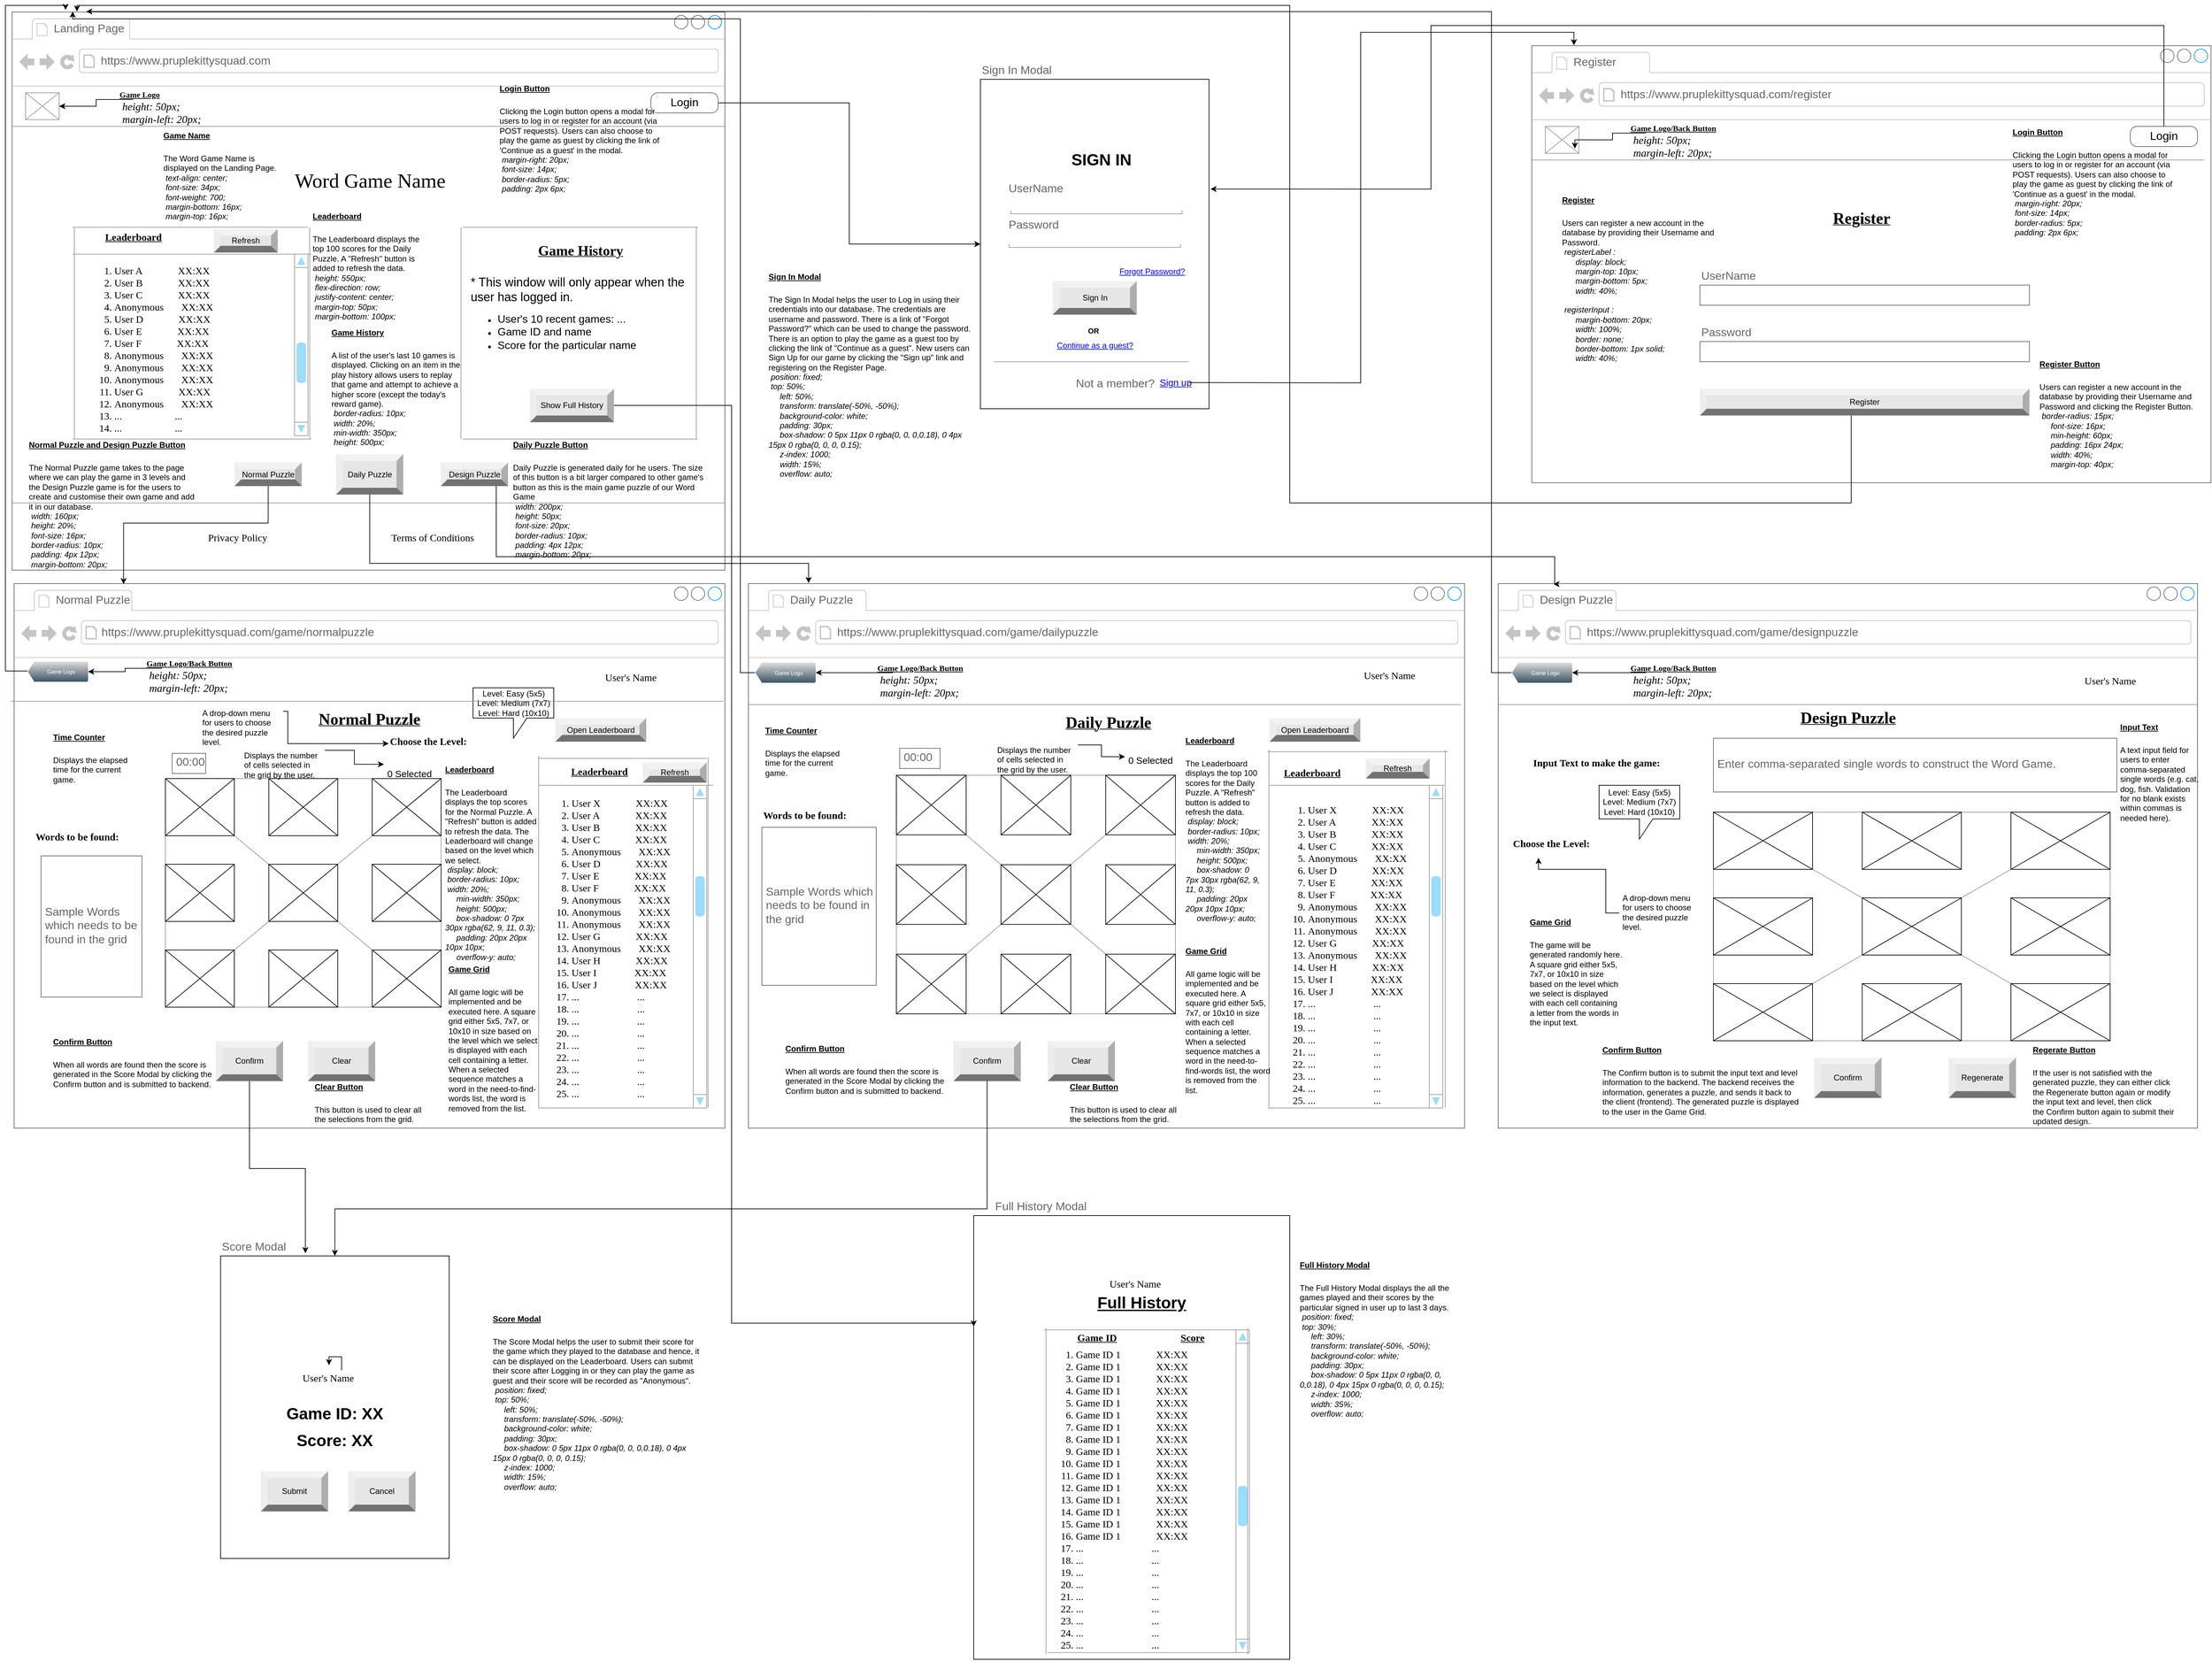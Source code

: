 <mxfile version="21.3.2" type="google">
  <diagram name="Page-1" id="2cc2dc42-3aac-f2a9-1cec-7a8b7cbee084">
    <mxGraphModel grid="1" page="1" gridSize="10" guides="1" tooltips="1" connect="1" arrows="1" fold="1" pageScale="1" pageWidth="1100" pageHeight="850" background="none" math="0" shadow="0">
      <root>
        <mxCell id="0" />
        <mxCell id="1" parent="0" />
        <mxCell id="7026571954dc6520-1" value="" style="strokeWidth=1;shadow=0;dashed=0;align=center;html=1;shape=mxgraph.mockup.containers.browserWindow;rSize=0;strokeColor=#666666;mainText=,;recursiveResize=0;rounded=0;labelBackgroundColor=none;fontFamily=Verdana;fontSize=12" vertex="1" parent="1">
          <mxGeometry x="-1080" y="20" width="1060" height="830" as="geometry" />
        </mxCell>
        <mxCell id="7026571954dc6520-2" value="Landing Page" style="strokeWidth=1;shadow=0;dashed=0;align=center;html=1;shape=mxgraph.mockup.containers.anchor;fontSize=17;fontColor=#666666;align=left;" vertex="1" parent="7026571954dc6520-1">
          <mxGeometry x="60" y="12" width="110" height="26" as="geometry" />
        </mxCell>
        <mxCell id="7026571954dc6520-3" value="https://www.pruplekittysquad.com" style="strokeWidth=1;shadow=0;dashed=0;align=center;html=1;shape=mxgraph.mockup.containers.anchor;rSize=0;fontSize=17;fontColor=#666666;align=left;" vertex="1" parent="7026571954dc6520-1">
          <mxGeometry x="130" y="60" width="250" height="26" as="geometry" />
        </mxCell>
        <mxCell id="7026571954dc6520-4" value="Word Game Name" style="text;html=1;points=[];align=center;verticalAlign=top;spacingTop=-4;fontSize=30;fontFamily=Verdana" vertex="1" parent="7026571954dc6520-1">
          <mxGeometry x="361.75" y="230" width="340" height="50" as="geometry" />
        </mxCell>
        <mxCell id="7026571954dc6520-21" value="" style="verticalLabelPosition=bottom;shadow=0;dashed=0;align=center;html=1;verticalAlign=top;strokeWidth=1;shape=mxgraph.mockup.markup.line;strokeColor=#999999;rounded=0;labelBackgroundColor=none;fillColor=#ffffff;fontFamily=Verdana;fontSize=12;fontColor=#000000;" vertex="1" parent="7026571954dc6520-1">
          <mxGeometry y="720" width="1060" height="20" as="geometry" />
        </mxCell>
        <mxCell id="mGeGcOTa5CVoO1vTjAL9-6" value="" style="verticalLabelPosition=bottom;shadow=0;dashed=0;align=center;html=1;verticalAlign=top;strokeWidth=1;shape=mxgraph.mockup.graphics.simpleIcon;strokeColor=#999999;fillColor=#ffffff;rounded=0;labelBackgroundColor=none;fontFamily=Verdana;fontSize=12;fontColor=#000000;" vertex="1" parent="7026571954dc6520-1">
          <mxGeometry x="20" y="120" width="50" height="40" as="geometry" />
        </mxCell>
        <mxCell id="Q_K7H9tXzhR12pKjuYYh-75" style="edgeStyle=orthogonalEdgeStyle;rounded=0;orthogonalLoop=1;jettySize=auto;html=1;" edge="1" parent="7026571954dc6520-1" source="mGeGcOTa5CVoO1vTjAL9-7" target="mGeGcOTa5CVoO1vTjAL9-6">
          <mxGeometry relative="1" as="geometry" />
        </mxCell>
        <mxCell id="mGeGcOTa5CVoO1vTjAL9-7" value="&lt;div style=&quot;text-align: left;&quot;&gt;&lt;u style=&quot;font-size: 12px; background-color: initial;&quot;&gt;&lt;b&gt;Game Logo&lt;/b&gt;&lt;/u&gt;&lt;/div&gt;&lt;div style=&quot;text-align: left;&quot;&gt;&lt;i&gt;&lt;font size=&quot;3&quot;&gt;&lt;span style=&quot;white-space: pre;&quot;&gt;	&lt;/span&gt;height: 50px;&lt;/font&gt;&lt;/i&gt;&lt;/div&gt;&lt;div style=&quot;text-align: left;&quot;&gt;&lt;i&gt;&lt;font size=&quot;3&quot;&gt;&lt;span style=&quot;white-space: pre;&quot;&gt;	&lt;/span&gt;margin-left: 20px;&lt;/font&gt;&lt;/i&gt;&lt;span style=&quot;&quot;&gt;&lt;/span&gt;&lt;/div&gt;" style="text;html=1;points=[];align=center;verticalAlign=top;spacingTop=-4;fontSize=15;fontFamily=Verdana" vertex="1" parent="7026571954dc6520-1">
          <mxGeometry x="180" y="110" width="80" height="40" as="geometry" />
        </mxCell>
        <mxCell id="mGeGcOTa5CVoO1vTjAL9-8" value="" style="verticalLabelPosition=bottom;shadow=0;dashed=0;align=center;html=1;verticalAlign=top;strokeWidth=1;shape=mxgraph.mockup.markup.line;strokeColor=#999999;rounded=0;labelBackgroundColor=none;fillColor=#ffffff;fontFamily=Verdana;fontSize=12;fontColor=#000000;rotation=90;" vertex="1" parent="7026571954dc6520-1">
          <mxGeometry x="510" y="467.5" width="315" height="20" as="geometry" />
        </mxCell>
        <mxCell id="mGeGcOTa5CVoO1vTjAL9-9" value="&lt;u&gt;&lt;b&gt;&lt;font style=&quot;font-size: 21px;&quot;&gt;Game History&lt;/font&gt;&lt;/b&gt;&lt;/u&gt;" style="text;html=1;points=[];align=center;verticalAlign=top;spacingTop=-4;fontSize=15;fontFamily=Verdana" vertex="1" parent="7026571954dc6520-1">
          <mxGeometry x="760" y="340" width="170" height="30" as="geometry" />
        </mxCell>
        <mxCell id="mGeGcOTa5CVoO1vTjAL9-10" value="&lt;div style=&quot;&quot;&gt;&lt;font style=&quot;font-size: 18px;&quot;&gt;* This window will only appear when the user has logged in.&lt;/font&gt;&lt;/div&gt;&lt;ul style=&quot;&quot;&gt;&lt;li style=&quot;&quot;&gt;&lt;font size=&quot;3&quot;&gt;User&#39;s 10 recent games: ...&lt;br style=&quot;border-color: var(--border-color);&quot;&gt;&lt;/font&gt;&lt;/li&gt;&lt;li style=&quot;&quot;&gt;&lt;font size=&quot;3&quot;&gt;Game ID and name&lt;/font&gt;&lt;/li&gt;&lt;li style=&quot;&quot;&gt;&lt;font size=&quot;3&quot;&gt;Score for the particular name&lt;/font&gt;&lt;/li&gt;&lt;/ul&gt;" style="text;spacingTop=-5;whiteSpace=wrap;html=1;align=left;fontSize=12;fontFamily=Helvetica;fillColor=none;strokeColor=none;rounded=0;shadow=1;labelBackgroundColor=none;" vertex="1" parent="7026571954dc6520-1">
          <mxGeometry x="680" y="390" width="320" height="190" as="geometry" />
        </mxCell>
        <mxCell id="mGeGcOTa5CVoO1vTjAL9-14" value="Privacy Policy" style="text;html=1;points=[];align=center;verticalAlign=top;spacingTop=-4;fontSize=15;fontFamily=Verdana" vertex="1" parent="7026571954dc6520-1">
          <mxGeometry x="250" y="770" width="170" height="30" as="geometry" />
        </mxCell>
        <mxCell id="mGeGcOTa5CVoO1vTjAL9-13" value="Terms of Conditions" style="text;html=1;points=[];align=center;verticalAlign=top;spacingTop=-4;fontSize=15;fontFamily=Verdana" vertex="1" parent="7026571954dc6520-1">
          <mxGeometry x="540" y="770" width="170" height="30" as="geometry" />
        </mxCell>
        <mxCell id="Z_0ai8Y_tWjGVad-D_t0-62" value="Login" style="strokeWidth=1;shadow=0;dashed=0;align=center;html=1;shape=mxgraph.mockup.buttons.button;strokeColor=#666666;mainText=;buttonStyle=round;fontSize=17;fontStyle=0;fillColor=none;whiteSpace=wrap;rounded=0;labelBackgroundColor=none;" vertex="1" parent="7026571954dc6520-1">
          <mxGeometry x="950" y="120" width="100" height="30" as="geometry" />
        </mxCell>
        <mxCell id="53auGICcM6ZBrloDtgbD-1" value="Daily Puzzle" style="labelPosition=center;verticalLabelPosition=middle;align=center;html=1;shape=mxgraph.basic.shaded_button;dx=10;fillColor=#E6E6E6;strokeColor=none;whiteSpace=wrap;" vertex="1" parent="7026571954dc6520-1">
          <mxGeometry x="481.75" y="657.5" width="100" height="60" as="geometry" />
        </mxCell>
        <mxCell id="53auGICcM6ZBrloDtgbD-2" value="" style="verticalLabelPosition=bottom;shadow=0;dashed=0;align=center;html=1;verticalAlign=top;strokeWidth=1;shape=mxgraph.mockup.markup.line;strokeColor=#999999;rounded=0;labelBackgroundColor=none;fillColor=#ffffff;fontFamily=Verdana;fontSize=12;fontColor=#000000;rotation=0;" vertex="1" parent="7026571954dc6520-1">
          <mxGeometry x="670" y="625" width="350" height="20" as="geometry" />
        </mxCell>
        <mxCell id="53auGICcM6ZBrloDtgbD-3" value="" style="verticalLabelPosition=bottom;shadow=0;dashed=0;align=center;html=1;verticalAlign=top;strokeWidth=1;shape=mxgraph.mockup.markup.line;strokeColor=#999999;rounded=0;labelBackgroundColor=none;fillColor=#ffffff;fontFamily=Verdana;fontSize=12;fontColor=#000000;rotation=90;" vertex="1" parent="7026571954dc6520-1">
          <mxGeometry x="285" y="467.5" width="315" height="20" as="geometry" />
        </mxCell>
        <mxCell id="53auGICcM6ZBrloDtgbD-4" value="" style="verticalLabelPosition=bottom;shadow=0;dashed=0;align=center;html=1;verticalAlign=top;strokeWidth=1;shape=mxgraph.mockup.markup.line;strokeColor=#999999;rounded=0;labelBackgroundColor=none;fillColor=#ffffff;fontFamily=Verdana;fontSize=12;fontColor=#000000;rotation=0;" vertex="1" parent="7026571954dc6520-1">
          <mxGeometry x="90" y="625" width="355" height="20" as="geometry" />
        </mxCell>
        <mxCell id="53auGICcM6ZBrloDtgbD-5" value="" style="verticalLabelPosition=bottom;shadow=0;dashed=0;align=center;html=1;verticalAlign=top;strokeWidth=1;shape=mxgraph.mockup.markup.line;strokeColor=#999999;rounded=0;labelBackgroundColor=none;fillColor=#ffffff;fontFamily=Verdana;fontSize=12;fontColor=#000000;rotation=0;" vertex="1" parent="7026571954dc6520-1">
          <mxGeometry x="90" y="350" width="355" height="20" as="geometry" />
        </mxCell>
        <mxCell id="53auGICcM6ZBrloDtgbD-6" value="&lt;b&gt;&lt;u&gt;Leaderboard&lt;/u&gt;&lt;/b&gt;" style="text;html=1;points=[];align=center;verticalAlign=top;spacingTop=-4;fontSize=15;fontFamily=Verdana" vertex="1" parent="7026571954dc6520-1">
          <mxGeometry x="95" y="322.5" width="170" height="30" as="geometry" />
        </mxCell>
        <mxCell id="53auGICcM6ZBrloDtgbD-8" value="&lt;br&gt;&lt;div style=&quot;&quot;&gt;&lt;ol&gt;&lt;li&gt;User A&amp;nbsp; &amp;nbsp; &amp;nbsp; &amp;nbsp; &amp;nbsp; &amp;nbsp; &amp;nbsp; XX:XX&lt;/li&gt;&lt;li&gt;User B&amp;nbsp; &amp;nbsp; &amp;nbsp; &amp;nbsp; &amp;nbsp; &amp;nbsp; &amp;nbsp; XX:XX&lt;/li&gt;&lt;li&gt;User C&amp;nbsp; &amp;nbsp; &amp;nbsp; &amp;nbsp; &amp;nbsp; &amp;nbsp; &amp;nbsp; XX:XX&lt;/li&gt;&lt;li&gt;Anonymous&amp;nbsp; &amp;nbsp; &amp;nbsp; &amp;nbsp;XX:XX&lt;/li&gt;&lt;li&gt;User D&amp;nbsp; &amp;nbsp; &amp;nbsp; &amp;nbsp; &amp;nbsp; &amp;nbsp; &amp;nbsp; XX:XX&lt;/li&gt;&lt;li&gt;User E&amp;nbsp; &amp;nbsp; &amp;nbsp; &amp;nbsp; &amp;nbsp; &amp;nbsp; &amp;nbsp; XX:XX&lt;/li&gt;&lt;li&gt;User F&amp;nbsp; &amp;nbsp; &amp;nbsp; &amp;nbsp; &amp;nbsp; &amp;nbsp; &amp;nbsp; XX:XX&lt;/li&gt;&lt;li&gt;Anonymous&amp;nbsp; &amp;nbsp; &amp;nbsp; &amp;nbsp;XX:XX&amp;nbsp;&lt;/li&gt;&lt;li&gt;Anonymous&amp;nbsp; &amp;nbsp; &amp;nbsp; &amp;nbsp;XX:XX&lt;/li&gt;&lt;li&gt;Anonymous&amp;nbsp; &amp;nbsp; &amp;nbsp; &amp;nbsp;XX:XX&amp;nbsp;&lt;/li&gt;&lt;li&gt;User G&amp;nbsp; &amp;nbsp; &amp;nbsp; &amp;nbsp; &amp;nbsp; &amp;nbsp; &amp;nbsp; XX:XX&lt;/li&gt;&lt;li&gt;Anonymous&amp;nbsp; &amp;nbsp; &amp;nbsp; &amp;nbsp;XX:XX&lt;/li&gt;&lt;li&gt;...&amp;nbsp; &amp;nbsp; &amp;nbsp; &amp;nbsp; &amp;nbsp; &amp;nbsp; &amp;nbsp; &amp;nbsp; &amp;nbsp; &amp;nbsp; &amp;nbsp;...&lt;/li&gt;&lt;li&gt;...&amp;nbsp; &amp;nbsp; &amp;nbsp; &amp;nbsp; &amp;nbsp; &amp;nbsp; &amp;nbsp; &amp;nbsp; &amp;nbsp; &amp;nbsp; &amp;nbsp;...&lt;/li&gt;&lt;/ol&gt;&lt;/div&gt;" style="text;html=1;points=[];align=left;verticalAlign=top;spacingTop=-4;fontSize=15;fontFamily=Verdana" vertex="1" parent="7026571954dc6520-1">
          <mxGeometry x="110" y="340" width="290" height="295" as="geometry" />
        </mxCell>
        <mxCell id="53auGICcM6ZBrloDtgbD-9" value="" style="verticalLabelPosition=bottom;shadow=0;dashed=0;align=center;html=1;verticalAlign=top;strokeWidth=1;shape=mxgraph.mockup.navigation.scrollBar;strokeColor=#999999;barPos=34.396;fillColor2=#99ddff;strokeColor2=none;direction=north;" vertex="1" parent="7026571954dc6520-1">
          <mxGeometry x="420" y="359.84" width="10.75" height="270.16" as="geometry" />
        </mxCell>
        <mxCell id="Q_K7H9tXzhR12pKjuYYh-1" value="" style="verticalLabelPosition=bottom;shadow=0;dashed=0;align=center;html=1;verticalAlign=top;strokeWidth=1;shape=mxgraph.mockup.markup.line;strokeColor=#999999;rounded=0;labelBackgroundColor=none;fillColor=#ffffff;fontFamily=Verdana;fontSize=12;fontColor=#000000;rotation=90;" vertex="1" parent="7026571954dc6520-1">
          <mxGeometry x="-65" y="467.5" width="315" height="20" as="geometry" />
        </mxCell>
        <mxCell id="Q_K7H9tXzhR12pKjuYYh-2" value="" style="verticalLabelPosition=bottom;shadow=0;dashed=0;align=center;html=1;verticalAlign=top;strokeWidth=1;shape=mxgraph.mockup.markup.line;strokeColor=#999999;rounded=0;labelBackgroundColor=none;fillColor=#ffffff;fontFamily=Verdana;fontSize=12;fontColor=#000000;rotation=90;" vertex="1" parent="7026571954dc6520-1">
          <mxGeometry x="860" y="467.5" width="315" height="20" as="geometry" />
        </mxCell>
        <mxCell id="Q_K7H9tXzhR12pKjuYYh-3" value="" style="verticalLabelPosition=bottom;shadow=0;dashed=0;align=center;html=1;verticalAlign=top;strokeWidth=1;shape=mxgraph.mockup.markup.line;strokeColor=#999999;rounded=0;labelBackgroundColor=none;fillColor=#ffffff;fontFamily=Verdana;fontSize=12;fontColor=#000000;" vertex="1" parent="7026571954dc6520-1">
          <mxGeometry y="160" width="1060" height="20" as="geometry" />
        </mxCell>
        <mxCell id="Q_K7H9tXzhR12pKjuYYh-4" value="" style="verticalLabelPosition=bottom;shadow=0;dashed=0;align=center;html=1;verticalAlign=top;strokeWidth=1;shape=mxgraph.mockup.markup.line;strokeColor=#999999;rounded=0;labelBackgroundColor=none;fillColor=#ffffff;fontFamily=Verdana;fontSize=12;fontColor=#000000;rotation=0;" vertex="1" parent="7026571954dc6520-1">
          <mxGeometry x="90" y="310" width="350" height="20" as="geometry" />
        </mxCell>
        <mxCell id="Q_K7H9tXzhR12pKjuYYh-5" value="" style="verticalLabelPosition=bottom;shadow=0;dashed=0;align=center;html=1;verticalAlign=top;strokeWidth=1;shape=mxgraph.mockup.markup.line;strokeColor=#999999;rounded=0;labelBackgroundColor=none;fillColor=#ffffff;fontFamily=Verdana;fontSize=12;fontColor=#000000;rotation=0;" vertex="1" parent="7026571954dc6520-1">
          <mxGeometry x="670" y="310" width="350" height="20" as="geometry" />
        </mxCell>
        <mxCell id="Q_K7H9tXzhR12pKjuYYh-31" value="Normal Puzzle" style="labelPosition=center;verticalLabelPosition=middle;align=center;html=1;shape=mxgraph.basic.shaded_button;dx=10;fillColor=#E6E6E6;strokeColor=none;whiteSpace=wrap;" vertex="1" parent="7026571954dc6520-1">
          <mxGeometry x="330.75" y="670" width="100" height="35" as="geometry" />
        </mxCell>
        <mxCell id="Q_K7H9tXzhR12pKjuYYh-30" value="Design Puzzle" style="labelPosition=center;verticalLabelPosition=middle;align=center;html=1;shape=mxgraph.basic.shaded_button;dx=10;fillColor=#E6E6E6;strokeColor=none;whiteSpace=wrap;" vertex="1" parent="7026571954dc6520-1">
          <mxGeometry x="637.5" y="670" width="100" height="35" as="geometry" />
        </mxCell>
        <mxCell id="Q_K7H9tXzhR12pKjuYYh-76" value="Refresh" style="labelPosition=center;verticalLabelPosition=middle;align=center;html=1;shape=mxgraph.basic.shaded_button;dx=10;fillColor=#E6E6E6;strokeColor=none;whiteSpace=wrap;" vertex="1" parent="7026571954dc6520-1">
          <mxGeometry x="300" y="322.5" width="95" height="35.16" as="geometry" />
        </mxCell>
        <mxCell id="HxAecZ5zyNzYhwEKOnok-27" value="&lt;h1&gt;&lt;font style=&quot;font-size: 12px;&quot;&gt;&lt;u style=&quot;&quot;&gt;Login Button&lt;/u&gt;&lt;/font&gt;&lt;/h1&gt;&lt;div&gt;&lt;font style=&quot;font-size: 12px;&quot;&gt;Clicking the Login button opens a modal for users to log in or register for an account (via POST requests). Users can also choose to play the game as guest by clicking the link of &#39;Continue as a guest&#39; in the modal.&lt;/font&gt;&lt;/div&gt;&lt;div&gt;&lt;font style=&quot;&quot;&gt;&lt;i&gt;&lt;div style=&quot;&quot;&gt;&lt;span style=&quot;white-space: pre;&quot;&gt;	&lt;/span&gt;margin-right: 20px;&lt;/div&gt;&lt;div style=&quot;&quot;&gt;&lt;span style=&quot;background-color: initial;&quot;&gt;&lt;span style=&quot;white-space: pre;&quot;&gt;	&lt;/span&gt;font-size: 14px;&lt;/span&gt;&lt;/div&gt;&lt;div style=&quot;&quot;&gt;&lt;span style=&quot;white-space: pre;&quot;&gt;	&lt;/span&gt;border-radius: 5px;&lt;/div&gt;&lt;div style=&quot;&quot;&gt;&lt;span style=&quot;white-space: pre;&quot;&gt;	&lt;/span&gt;padding: 2px 6px;&lt;/div&gt;&lt;/i&gt;&lt;/font&gt;&lt;/div&gt;&lt;br&gt;&lt;span id=&quot;docs-internal-guid-2858f18b-7fff-f4a6-2bf3-0af6b098ee19&quot;&gt;&lt;/span&gt;" style="text;html=1;strokeColor=none;fillColor=none;spacing=5;spacingTop=-20;whiteSpace=wrap;overflow=hidden;rounded=0;align=left;" vertex="1" parent="7026571954dc6520-1">
          <mxGeometry x="720" y="90" width="260" height="180" as="geometry" />
        </mxCell>
        <mxCell id="HxAecZ5zyNzYhwEKOnok-28" value="&lt;h1&gt;&lt;font style=&quot;font-size: 12px;&quot;&gt;&lt;u style=&quot;&quot;&gt;Game Name&lt;/u&gt;&lt;/font&gt;&lt;/h1&gt;&lt;div&gt;The Word Game Name is displayed on the Landing Page.&lt;/div&gt;&lt;div&gt;&lt;div&gt;&lt;i&gt;&lt;span style=&quot;white-space: pre;&quot;&gt;	&lt;/span&gt;text-align: center;&lt;/i&gt;&lt;/div&gt;&lt;div&gt;&lt;i&gt;&lt;span style=&quot;white-space: pre;&quot;&gt;	&lt;/span&gt;font-size: 34px;&lt;span style=&quot;&quot;&gt;&lt;/span&gt;&lt;/i&gt;&lt;/div&gt;&lt;div&gt;&lt;span style=&quot;&quot;&gt;&lt;i&gt;&lt;span style=&quot;white-space: pre;&quot;&gt;	&lt;/span&gt;font-weight: 700;&lt;/i&gt;&lt;/span&gt;&lt;/div&gt;&lt;div&gt;&lt;span style=&quot;&quot;&gt;&lt;i&gt;&lt;span style=&quot;white-space: pre;&quot;&gt;	&lt;/span&gt;margin-bottom: 16px;&lt;/i&gt;&lt;/span&gt;&lt;/div&gt;&lt;div&gt;&lt;span style=&quot;&quot;&gt;&lt;i&gt;&lt;span style=&quot;white-space: pre;&quot;&gt;	&lt;/span&gt;margin-top: 16px;&lt;/i&gt;&lt;/span&gt;&lt;/div&gt;&lt;/div&gt;&lt;span id=&quot;docs-internal-guid-2858f18b-7fff-f4a6-2bf3-0af6b098ee19&quot;&gt;&lt;/span&gt;" style="text;html=1;strokeColor=none;fillColor=none;spacing=5;spacingTop=-20;whiteSpace=wrap;overflow=hidden;rounded=0;align=left;" vertex="1" parent="7026571954dc6520-1">
          <mxGeometry x="220" y="160" width="180" height="160" as="geometry" />
        </mxCell>
        <mxCell id="HxAecZ5zyNzYhwEKOnok-29" value="&lt;h1&gt;&lt;font style=&quot;font-size: 12px;&quot;&gt;&lt;u style=&quot;&quot;&gt;Leaderboard&lt;/u&gt;&lt;/font&gt;&lt;/h1&gt;&lt;div&gt;The Leaderboard displays the top 100 scores for the Daily Puzzle. A &quot;Refresh&quot; button is added to refresh the data.&lt;/div&gt;&lt;div&gt;&lt;div&gt;&lt;i&gt;&lt;span style=&quot;white-space: pre;&quot;&gt;	&lt;/span&gt;height: 550px;&lt;/i&gt;&lt;/div&gt;&lt;div&gt;&lt;i&gt;&lt;span style=&quot;white-space: pre;&quot;&gt;	&lt;/span&gt;flex-direction: row;&lt;span style=&quot;&quot;&gt;&lt;/span&gt;&lt;/i&gt;&lt;/div&gt;&lt;div&gt;&lt;span style=&quot;&quot;&gt;&lt;i&gt;&lt;span style=&quot;white-space: pre;&quot;&gt;	&lt;/span&gt;justify-content: center;&lt;/i&gt;&lt;/span&gt;&lt;/div&gt;&lt;div&gt;&lt;span style=&quot;&quot;&gt;&lt;i&gt;&lt;span style=&quot;white-space: pre;&quot;&gt;	&lt;/span&gt;margin-top: 50px;&lt;/i&gt;&lt;/span&gt;&lt;/div&gt;&lt;div&gt;&lt;span style=&quot;&quot;&gt;&lt;i&gt;&lt;span style=&quot;white-space: pre;&quot;&gt;	&lt;/span&gt;margin-bottom: 100px;&lt;/i&gt;&lt;/span&gt;&lt;/div&gt;&lt;/div&gt;&lt;span id=&quot;docs-internal-guid-2858f18b-7fff-f4a6-2bf3-0af6b098ee19&quot;&gt;&lt;/span&gt;" style="text;html=1;strokeColor=none;fillColor=none;spacing=5;spacingTop=-20;whiteSpace=wrap;overflow=hidden;rounded=0;align=left;" vertex="1" parent="7026571954dc6520-1">
          <mxGeometry x="441.75" y="280" width="180" height="180" as="geometry" />
        </mxCell>
        <mxCell id="HxAecZ5zyNzYhwEKOnok-30" value="&lt;h1&gt;&lt;font style=&quot;font-size: 12px;&quot;&gt;&lt;u style=&quot;&quot;&gt;Game History&lt;/u&gt;&lt;/font&gt;&lt;/h1&gt;&lt;div&gt;A list of the user&#39;s last 10 games is displayed. Clicking on an item in the play history allows users to replay that game and attempt to achieve a higher score (except the today&#39;s reward game).&lt;/div&gt;&lt;div&gt;&lt;div&gt;&lt;i&gt;&lt;span style=&quot;white-space: pre;&quot;&gt;	&lt;/span&gt;border-radius: 10px;&lt;/i&gt;&lt;/div&gt;&lt;div&gt;&lt;i&gt;&lt;span style=&quot;white-space: pre;&quot;&gt;	&lt;/span&gt;width: 20%;&lt;/i&gt;&lt;span style=&quot;&quot;&gt;&lt;/span&gt;&lt;/div&gt;&lt;div&gt;&lt;span style=&quot;&quot;&gt;&lt;i&gt;&lt;span style=&quot;white-space: pre;&quot;&gt;	&lt;/span&gt;min-width: 350px;&lt;/i&gt;&lt;/span&gt;&lt;/div&gt;&lt;div&gt;&lt;span style=&quot;&quot;&gt;&lt;i&gt;&lt;span style=&quot;white-space: pre;&quot;&gt;	&lt;/span&gt;height: 500px;&lt;/i&gt;&lt;/span&gt;&lt;/div&gt;&lt;/div&gt;" style="text;html=1;strokeColor=none;fillColor=none;spacing=5;spacingTop=-20;whiteSpace=wrap;overflow=hidden;rounded=0;align=left;" vertex="1" parent="7026571954dc6520-1">
          <mxGeometry x="470" y="452.5" width="210" height="192.5" as="geometry" />
        </mxCell>
        <mxCell id="HxAecZ5zyNzYhwEKOnok-32" value="&lt;h1&gt;&lt;font style=&quot;font-size: 12px;&quot;&gt;&lt;u style=&quot;&quot;&gt;Normal Puzzle and Design Puzzle Button&lt;/u&gt;&lt;/font&gt;&lt;/h1&gt;&lt;div&gt;The Normal Puzzle game takes to the page where we can play the game in 3 levels and the Design Puzzle game is for the users to create and customise their own game and add it in our database.&lt;/div&gt;&lt;div&gt;&lt;i&gt;&lt;span style=&quot;white-space: pre;&quot;&gt;	&lt;/span&gt;width: 160px;&lt;/i&gt;&lt;/div&gt;&lt;div&gt;&lt;i&gt;&lt;span style=&quot;white-space: pre;&quot;&gt;	&lt;/span&gt;height: 20%;&lt;span style=&quot;&quot;&gt;&lt;/span&gt;&lt;/i&gt;&lt;/div&gt;&lt;div&gt;&lt;span style=&quot;&quot;&gt;&lt;i&gt;&lt;span style=&quot;white-space: pre;&quot;&gt;	&lt;/span&gt;font-size: 16px;&lt;/i&gt;&lt;/span&gt;&lt;/div&gt;&lt;div&gt;&lt;span style=&quot;&quot;&gt;&lt;i&gt;&lt;span style=&quot;white-space: pre;&quot;&gt;	&lt;/span&gt;border-radius: 10px;&lt;/i&gt;&lt;/span&gt;&lt;/div&gt;&lt;div&gt;&lt;span style=&quot;&quot;&gt;&lt;i&gt;&lt;span style=&quot;white-space: pre;&quot;&gt;	&lt;/span&gt;padding: 4px 12px;&lt;/i&gt;&lt;/span&gt;&lt;/div&gt;&lt;div&gt;&lt;i style=&quot;background-color: initial;&quot;&gt;&lt;span style=&quot;white-space: pre;&quot;&gt;	&lt;/span&gt;margin-bottom: 20px;&lt;/i&gt;&lt;br&gt;&lt;/div&gt;" style="text;html=1;strokeColor=none;fillColor=none;spacing=5;spacingTop=-20;whiteSpace=wrap;overflow=hidden;rounded=0;align=left;" vertex="1" parent="7026571954dc6520-1">
          <mxGeometry x="20" y="620" width="260" height="210" as="geometry" />
        </mxCell>
        <mxCell id="HxAecZ5zyNzYhwEKOnok-33" value="&lt;h1&gt;&lt;font style=&quot;font-size: 12px;&quot;&gt;&lt;u style=&quot;&quot;&gt;Daily Puzzle Button&lt;/u&gt;&lt;/font&gt;&lt;/h1&gt;&lt;div&gt;&lt;div&gt;Daily Puzzle is generated daily for he users. The size of this button is a bit larger compared to other game&#39;s button as this is the main game puzzle of our Word Game&lt;/div&gt;&lt;div&gt;&lt;i&gt;&lt;span style=&quot;white-space: pre;&quot;&gt;	&lt;/span&gt;width: 200px;&lt;/i&gt;&lt;/div&gt;&lt;div&gt;&lt;i&gt;&lt;span style=&quot;white-space: pre;&quot;&gt;	&lt;/span&gt;height: 50px;&lt;/i&gt;&lt;span style=&quot;&quot;&gt;&lt;/span&gt;&lt;/div&gt;&lt;div&gt;&lt;span style=&quot;&quot;&gt;&lt;i&gt;&lt;span style=&quot;white-space: pre;&quot;&gt;	&lt;/span&gt;font-size: 20px;&lt;/i&gt;&lt;/span&gt;&lt;/div&gt;&lt;div&gt;&lt;span style=&quot;&quot;&gt;&lt;i&gt;&lt;span style=&quot;white-space: pre;&quot;&gt;	&lt;/span&gt;border-radius: 10px;&lt;/i&gt;&lt;/span&gt;&lt;/div&gt;&lt;div&gt;&lt;span style=&quot;&quot;&gt;&lt;i&gt;&lt;span style=&quot;white-space: pre;&quot;&gt;	&lt;/span&gt;padding: 4px 12px;&lt;/i&gt;&lt;/span&gt;&lt;/div&gt;&lt;div&gt;&lt;span style=&quot;&quot;&gt;&lt;i&gt;&lt;span style=&quot;white-space: pre;&quot;&gt;	&lt;/span&gt;margin-bottom: 20px;&lt;/i&gt;&lt;/span&gt;&lt;/div&gt;&lt;/div&gt;" style="text;html=1;strokeColor=none;fillColor=none;spacing=5;spacingTop=-20;whiteSpace=wrap;overflow=hidden;rounded=0;align=left;" vertex="1" parent="7026571954dc6520-1">
          <mxGeometry x="740" y="620" width="300" height="200" as="geometry" />
        </mxCell>
        <mxCell id="HxAecZ5zyNzYhwEKOnok-77" value="Show Full History" style="labelPosition=center;verticalLabelPosition=middle;align=center;html=1;shape=mxgraph.basic.shaded_button;dx=10;fillColor=#E6E6E6;strokeColor=none;whiteSpace=wrap;" vertex="1" parent="7026571954dc6520-1">
          <mxGeometry x="770" y="560" width="125" height="50" as="geometry" />
        </mxCell>
        <mxCell id="5j2xh_ovKFnSH8uevvw1-1" value="" style="strokeWidth=1;shadow=0;dashed=0;align=center;html=1;shape=mxgraph.mockup.containers.browserWindow;rSize=0;strokeColor=#666666;mainText=,;recursiveResize=0;rounded=0;labelBackgroundColor=none;fontFamily=Verdana;fontSize=12" vertex="1" parent="1">
          <mxGeometry x="-1077" y="870" width="1057" height="810" as="geometry" />
        </mxCell>
        <mxCell id="5j2xh_ovKFnSH8uevvw1-2" value="Normal Puzzle" style="strokeWidth=1;shadow=0;dashed=0;align=center;html=1;shape=mxgraph.mockup.containers.anchor;fontSize=17;fontColor=#666666;align=left;" vertex="1" parent="5j2xh_ovKFnSH8uevvw1-1">
          <mxGeometry x="60" y="12" width="110" height="26" as="geometry" />
        </mxCell>
        <mxCell id="5j2xh_ovKFnSH8uevvw1-3" value="https://www.pruplekittysquad.com/game/normalpuzzle" style="strokeWidth=1;shadow=0;dashed=0;align=center;html=1;shape=mxgraph.mockup.containers.anchor;rSize=0;fontSize=17;fontColor=#666666;align=left;" vertex="1" parent="5j2xh_ovKFnSH8uevvw1-1">
          <mxGeometry x="128" y="60" width="251" height="26" as="geometry" />
        </mxCell>
        <mxCell id="Z_0ai8Y_tWjGVad-D_t0-18" value="User&#39;s Name" style="text;html=1;points=[];align=left;verticalAlign=top;spacingTop=-4;fontSize=15;fontFamily=Verdana" vertex="1" parent="5j2xh_ovKFnSH8uevvw1-1">
          <mxGeometry x="877" y="127.5" width="120" height="30" as="geometry" />
        </mxCell>
        <mxCell id="Z_0ai8Y_tWjGVad-D_t0-24" value="" style="shape=image;html=1;verticalAlign=top;verticalLabelPosition=bottom;labelBackgroundColor=#ffffff;imageAspect=0;aspect=fixed;image=https://cdn0.iconfinder.com/data/icons/business-and-education-1/512/1_man_manager_sms_chat_popup-128.png" vertex="1" parent="5j2xh_ovKFnSH8uevvw1-1">
          <mxGeometry x="985" y="120" width="45" height="45" as="geometry" />
        </mxCell>
        <mxCell id="Z_0ai8Y_tWjGVad-D_t0-32" value="" style="verticalLabelPosition=bottom;shadow=0;dashed=0;align=center;html=1;verticalAlign=top;strokeWidth=1;shape=mxgraph.mockup.graphics.simpleIcon;strokeColor=#999999;fillColor=#ffffff;rounded=0;labelBackgroundColor=none;fontFamily=Verdana;fontSize=12;fontColor=#000000;" vertex="1" parent="5j2xh_ovKFnSH8uevvw1-1">
          <mxGeometry x="225" y="290" width="410" height="340" as="geometry" />
        </mxCell>
        <mxCell id="Z_0ai8Y_tWjGVad-D_t0-33" value="" style="verticalLabelPosition=bottom;verticalAlign=top;html=1;shadow=0;dashed=0;strokeWidth=1;shape=mxgraph.ios.iIconGrid;gridSize=3,3;" vertex="1" parent="5j2xh_ovKFnSH8uevvw1-1">
          <mxGeometry x="225" y="290" width="410" height="340" as="geometry" />
        </mxCell>
        <mxCell id="Z_0ai8Y_tWjGVad-D_t0-65" value="Sample Words which needs to be found in the grid" style="strokeWidth=1;shadow=0;dashed=0;align=center;html=1;shape=mxgraph.mockup.text.textBox;fontColor=#666666;align=left;fontSize=17;spacingLeft=4;spacingTop=-3;whiteSpace=wrap;strokeColor=#666666;mainText=" vertex="1" parent="5j2xh_ovKFnSH8uevvw1-1">
          <mxGeometry x="40" y="405" width="150" height="210" as="geometry" />
        </mxCell>
        <mxCell id="Z_0ai8Y_tWjGVad-D_t0-66" value="&lt;b&gt;Words to be found:&lt;/b&gt;" style="text;html=1;points=[];align=left;verticalAlign=top;spacingTop=-4;fontSize=15;fontFamily=Verdana" vertex="1" parent="5j2xh_ovKFnSH8uevvw1-1">
          <mxGeometry x="30" y="365" width="160" height="30" as="geometry" />
        </mxCell>
        <mxCell id="Z_0ai8Y_tWjGVad-D_t0-67" value="&lt;b&gt;Choose the Level:&lt;br&gt;&lt;/b&gt;" style="text;html=1;points=[];align=left;verticalAlign=top;spacingTop=-4;fontSize=15;fontFamily=Verdana" vertex="1" parent="5j2xh_ovKFnSH8uevvw1-1">
          <mxGeometry x="557" y="222.5" width="160" height="30" as="geometry" />
        </mxCell>
        <mxCell id="Z_0ai8Y_tWjGVad-D_t0-69" value="" style="shape=image;html=1;verticalAlign=top;verticalLabelPosition=bottom;labelBackgroundColor=#ffffff;imageAspect=0;aspect=fixed;image=https://cdn2.iconfinder.com/data/icons/navigation-set-arrows-part-two/32/Arrow_Drop_Down_Circle-128.png" vertex="1" parent="5j2xh_ovKFnSH8uevvw1-1">
          <mxGeometry x="717" y="216" width="34" height="34" as="geometry" />
        </mxCell>
        <mxCell id="Z_0ai8Y_tWjGVad-D_t0-70" value="Level: Easy (5x5)&lt;br&gt;Level: Medium (7x7)&lt;br&gt;Level: Hard (10x10)" style="shape=callout;whiteSpace=wrap;html=1;perimeter=calloutPerimeter;rotation=0;" vertex="1" parent="5j2xh_ovKFnSH8uevvw1-1">
          <mxGeometry x="682.5" y="155" width="120" height="75" as="geometry" />
        </mxCell>
        <mxCell id="Z_0ai8Y_tWjGVad-D_t0-71" value="Confirm" style="labelPosition=center;verticalLabelPosition=middle;align=center;html=1;shape=mxgraph.basic.shaded_button;dx=10;fillColor=#E6E6E6;strokeColor=none;whiteSpace=wrap;" vertex="1" parent="5j2xh_ovKFnSH8uevvw1-1">
          <mxGeometry x="300" y="680" width="100" height="60" as="geometry" />
        </mxCell>
        <mxCell id="Z_0ai8Y_tWjGVad-D_t0-72" value="Clear" style="labelPosition=center;verticalLabelPosition=middle;align=center;html=1;shape=mxgraph.basic.shaded_button;dx=10;fillColor=#E6E6E6;strokeColor=none;whiteSpace=wrap;" vertex="1" parent="5j2xh_ovKFnSH8uevvw1-1">
          <mxGeometry x="437" y="680" width="100" height="60" as="geometry" />
        </mxCell>
        <mxCell id="Z_0ai8Y_tWjGVad-D_t0-73" value="" style="shape=image;html=1;verticalAlign=top;verticalLabelPosition=bottom;labelBackgroundColor=#ffffff;imageAspect=0;aspect=fixed;image=https://cdn4.iconfinder.com/data/icons/48-bubbles/48/35.Alarm-Clock-128.png" vertex="1" parent="5j2xh_ovKFnSH8uevvw1-1">
          <mxGeometry x="180" y="245" width="45" height="45" as="geometry" />
        </mxCell>
        <mxCell id="Z_0ai8Y_tWjGVad-D_t0-74" value="00:00" style="strokeWidth=1;shadow=0;dashed=0;align=center;html=1;shape=mxgraph.mockup.text.textBox;fontColor=#666666;align=left;fontSize=17;spacingLeft=4;spacingTop=-3;whiteSpace=wrap;strokeColor=#666666;mainText=" vertex="1" parent="5j2xh_ovKFnSH8uevvw1-1">
          <mxGeometry x="235" y="252.5" width="50" height="30" as="geometry" />
        </mxCell>
        <mxCell id="Q_K7H9tXzhR12pKjuYYh-6" value="" style="verticalLabelPosition=bottom;shadow=0;dashed=0;align=center;html=1;verticalAlign=top;strokeWidth=1;shape=mxgraph.mockup.markup.line;strokeColor=#999999;rounded=0;labelBackgroundColor=none;fillColor=#ffffff;fontFamily=Verdana;fontSize=12;fontColor=#000000;" vertex="1" parent="5j2xh_ovKFnSH8uevvw1-1">
          <mxGeometry x="-5" y="165" width="1060" height="20" as="geometry" />
        </mxCell>
        <mxCell id="Q_K7H9tXzhR12pKjuYYh-82" value="Game Logo" style="strokeWidth=1;html=1;shadow=0;dashed=0;shape=mxgraph.ios.iButtonBack;strokeColor=#444444;fontColor=#ffffff;buttonText=;fontSize=8;fillColor=#dddddd;fillColor2=#3D5565;spacingLeft=10;whiteSpace=wrap;align=center;sketch=0;" vertex="1" parent="5j2xh_ovKFnSH8uevvw1-1">
          <mxGeometry x="20" y="116" width="90" height="30" as="geometry" />
        </mxCell>
        <mxCell id="HxAecZ5zyNzYhwEKOnok-2" value="&lt;h1&gt;&lt;span style=&quot;font-weight: normal;&quot;&gt;&lt;font style=&quot;font-size: 14px;&quot;&gt;0 Selected&lt;/font&gt;&lt;/span&gt;&lt;/h1&gt;" style="text;html=1;strokeColor=none;fillColor=none;spacing=5;spacingTop=-20;whiteSpace=wrap;overflow=hidden;rounded=0;align=left;" vertex="1" parent="5j2xh_ovKFnSH8uevvw1-1">
          <mxGeometry x="550" y="260" width="85" height="35" as="geometry" />
        </mxCell>
        <mxCell id="HxAecZ5zyNzYhwEKOnok-10" value="&lt;b&gt;&lt;u&gt;&lt;font style=&quot;font-size: 24px;&quot;&gt;Normal Puzzle&lt;/font&gt;&lt;/u&gt;&lt;/b&gt;" style="text;html=1;points=[];align=center;verticalAlign=top;spacingTop=-4;fontSize=15;fontFamily=Verdana" vertex="1" parent="5j2xh_ovKFnSH8uevvw1-1">
          <mxGeometry x="372.5" y="185" width="310" height="45" as="geometry" />
        </mxCell>
        <mxCell id="HxAecZ5zyNzYhwEKOnok-14" value="Open Leaderboard" style="labelPosition=center;verticalLabelPosition=middle;align=center;html=1;shape=mxgraph.basic.shaded_button;dx=10;fillColor=#E6E6E6;strokeColor=none;whiteSpace=wrap;" vertex="1" parent="5j2xh_ovKFnSH8uevvw1-1">
          <mxGeometry x="805" y="200" width="135" height="35.16" as="geometry" />
        </mxCell>
        <mxCell id="HxAecZ5zyNzYhwEKOnok-15" value="&lt;div style=&quot;&quot;&gt;&lt;ol&gt;&lt;li&gt;User X&amp;nbsp; &amp;nbsp; &amp;nbsp; &amp;nbsp; &amp;nbsp; &amp;nbsp; &amp;nbsp; XX:XX&lt;/li&gt;&lt;li&gt;User A&amp;nbsp; &amp;nbsp; &amp;nbsp; &amp;nbsp; &amp;nbsp; &amp;nbsp; &amp;nbsp; XX:XX&lt;/li&gt;&lt;li&gt;User B&amp;nbsp; &amp;nbsp; &amp;nbsp; &amp;nbsp; &amp;nbsp; &amp;nbsp; &amp;nbsp; XX:XX&lt;/li&gt;&lt;li&gt;User C&amp;nbsp; &amp;nbsp; &amp;nbsp; &amp;nbsp; &amp;nbsp; &amp;nbsp; &amp;nbsp; XX:XX&lt;/li&gt;&lt;li&gt;Anonymous&amp;nbsp; &amp;nbsp; &amp;nbsp; &amp;nbsp;XX:XX&lt;/li&gt;&lt;li&gt;User D&amp;nbsp; &amp;nbsp; &amp;nbsp; &amp;nbsp; &amp;nbsp; &amp;nbsp; &amp;nbsp; XX:XX&lt;/li&gt;&lt;li&gt;User E&amp;nbsp; &amp;nbsp; &amp;nbsp; &amp;nbsp; &amp;nbsp; &amp;nbsp; &amp;nbsp; XX:XX&lt;/li&gt;&lt;li&gt;User F&amp;nbsp; &amp;nbsp; &amp;nbsp; &amp;nbsp; &amp;nbsp; &amp;nbsp; &amp;nbsp; XX:XX&lt;/li&gt;&lt;li&gt;Anonymous&amp;nbsp; &amp;nbsp; &amp;nbsp; &amp;nbsp;XX:XX&amp;nbsp;&lt;/li&gt;&lt;li&gt;Anonymous&amp;nbsp; &amp;nbsp; &amp;nbsp; &amp;nbsp;XX:XX&lt;/li&gt;&lt;li&gt;Anonymous&amp;nbsp; &amp;nbsp; &amp;nbsp; &amp;nbsp;XX:XX&amp;nbsp;&lt;/li&gt;&lt;li&gt;User G&amp;nbsp; &amp;nbsp; &amp;nbsp; &amp;nbsp; &amp;nbsp; &amp;nbsp; &amp;nbsp; XX:XX&lt;/li&gt;&lt;li&gt;Anonymous&amp;nbsp; &amp;nbsp; &amp;nbsp; &amp;nbsp;XX:XX&lt;/li&gt;&lt;li&gt;User H&amp;nbsp; &amp;nbsp; &amp;nbsp; &amp;nbsp; &amp;nbsp; &amp;nbsp; &amp;nbsp; XX:XX&lt;/li&gt;&lt;li&gt;User I&amp;nbsp; &amp;nbsp; &amp;nbsp; &amp;nbsp; &amp;nbsp; &amp;nbsp; &amp;nbsp; &amp;nbsp;XX:XX&lt;/li&gt;&lt;li&gt;User J&amp;nbsp; &amp;nbsp; &amp;nbsp; &amp;nbsp; &amp;nbsp; &amp;nbsp; &amp;nbsp; &amp;nbsp;XX:XX&lt;/li&gt;&lt;li&gt;...&amp;nbsp; &amp;nbsp; &amp;nbsp; &amp;nbsp; &amp;nbsp; &amp;nbsp; &amp;nbsp; &amp;nbsp; &amp;nbsp; &amp;nbsp; &amp;nbsp; &amp;nbsp;...&lt;/li&gt;&lt;li&gt;...&amp;nbsp; &amp;nbsp; &amp;nbsp; &amp;nbsp; &amp;nbsp; &amp;nbsp; &amp;nbsp; &amp;nbsp; &amp;nbsp; &amp;nbsp; &amp;nbsp; &amp;nbsp;...&lt;/li&gt;&lt;li&gt;...&amp;nbsp; &amp;nbsp; &amp;nbsp; &amp;nbsp; &amp;nbsp; &amp;nbsp; &amp;nbsp; &amp;nbsp; &amp;nbsp; &amp;nbsp; &amp;nbsp; &amp;nbsp;...&amp;nbsp;&lt;/li&gt;&lt;li&gt;...&amp;nbsp; &amp;nbsp; &amp;nbsp; &amp;nbsp; &amp;nbsp; &amp;nbsp; &amp;nbsp; &amp;nbsp; &amp;nbsp; &amp;nbsp; &amp;nbsp; &amp;nbsp;...&lt;/li&gt;&lt;li&gt;...&amp;nbsp; &amp;nbsp; &amp;nbsp; &amp;nbsp; &amp;nbsp; &amp;nbsp; &amp;nbsp; &amp;nbsp; &amp;nbsp; &amp;nbsp; &amp;nbsp; &amp;nbsp;...&lt;/li&gt;&lt;li&gt;...&amp;nbsp; &amp;nbsp; &amp;nbsp; &amp;nbsp; &amp;nbsp; &amp;nbsp; &amp;nbsp; &amp;nbsp; &amp;nbsp; &amp;nbsp; &amp;nbsp; &amp;nbsp;...&lt;/li&gt;&lt;li&gt;...&amp;nbsp; &amp;nbsp; &amp;nbsp; &amp;nbsp; &amp;nbsp; &amp;nbsp; &amp;nbsp; &amp;nbsp; &amp;nbsp; &amp;nbsp; &amp;nbsp; &amp;nbsp;...&amp;nbsp;&lt;/li&gt;&lt;li&gt;...&amp;nbsp; &amp;nbsp; &amp;nbsp; &amp;nbsp; &amp;nbsp; &amp;nbsp; &amp;nbsp; &amp;nbsp; &amp;nbsp; &amp;nbsp; &amp;nbsp; &amp;nbsp;...&lt;/li&gt;&lt;li&gt;...&amp;nbsp; &amp;nbsp; &amp;nbsp; &amp;nbsp; &amp;nbsp; &amp;nbsp; &amp;nbsp; &amp;nbsp; &amp;nbsp; &amp;nbsp; &amp;nbsp; &amp;nbsp;...&lt;/li&gt;&lt;/ol&gt;&lt;/div&gt;" style="text;html=1;points=[];align=left;verticalAlign=top;spacingTop=-4;fontSize=15;fontFamily=Verdana" vertex="1" parent="5j2xh_ovKFnSH8uevvw1-1">
          <mxGeometry x="787" y="300" width="215" height="480" as="geometry" />
        </mxCell>
        <mxCell id="HxAecZ5zyNzYhwEKOnok-16" value="" style="verticalLabelPosition=bottom;shadow=0;dashed=0;align=center;html=1;verticalAlign=top;strokeWidth=1;shape=mxgraph.mockup.navigation.scrollBar;strokeColor=#999999;barPos=69.702;fillColor2=#99ddff;strokeColor2=none;direction=north;" vertex="1" parent="5j2xh_ovKFnSH8uevvw1-1">
          <mxGeometry x="1010" y="300" width="20" height="480" as="geometry" />
        </mxCell>
        <mxCell id="HxAecZ5zyNzYhwEKOnok-17" value="&lt;b&gt;&lt;u&gt;Leaderboard&lt;/u&gt;&lt;/b&gt;" style="text;html=1;points=[];align=center;verticalAlign=top;spacingTop=-4;fontSize=15;fontFamily=Verdana" vertex="1" parent="5j2xh_ovKFnSH8uevvw1-1">
          <mxGeometry x="805" y="268" width="130" height="30" as="geometry" />
        </mxCell>
        <mxCell id="HxAecZ5zyNzYhwEKOnok-18" value="Refresh" style="labelPosition=center;verticalLabelPosition=middle;align=center;html=1;shape=mxgraph.basic.shaded_button;dx=10;fillColor=#E6E6E6;strokeColor=none;whiteSpace=wrap;" vertex="1" parent="5j2xh_ovKFnSH8uevvw1-1">
          <mxGeometry x="935.0" y="266" width="95" height="30" as="geometry" />
        </mxCell>
        <mxCell id="HxAecZ5zyNzYhwEKOnok-19" value="" style="verticalLabelPosition=bottom;shadow=0;dashed=0;align=center;html=1;verticalAlign=top;strokeWidth=1;shape=mxgraph.mockup.markup.line;strokeColor=#999999;rounded=0;labelBackgroundColor=none;fillColor=#ffffff;fontFamily=Verdana;fontSize=12;fontColor=#000000;" vertex="1" parent="5j2xh_ovKFnSH8uevvw1-1">
          <mxGeometry x="780" y="250" width="250" height="20" as="geometry" />
        </mxCell>
        <mxCell id="HxAecZ5zyNzYhwEKOnok-21" value="" style="verticalLabelPosition=bottom;shadow=0;dashed=0;align=center;html=1;verticalAlign=top;strokeWidth=1;shape=mxgraph.mockup.markup.line;strokeColor=#999999;rounded=0;labelBackgroundColor=none;fillColor=#ffffff;fontFamily=Verdana;fontSize=12;fontColor=#000000;" vertex="1" parent="5j2xh_ovKFnSH8uevvw1-1">
          <mxGeometry x="780" y="770" width="250" height="20" as="geometry" />
        </mxCell>
        <mxCell id="HxAecZ5zyNzYhwEKOnok-22" value="" style="verticalLabelPosition=bottom;shadow=0;dashed=0;align=center;html=1;verticalAlign=top;strokeWidth=1;shape=mxgraph.mockup.markup.line;strokeColor=#999999;rounded=0;labelBackgroundColor=none;fillColor=#ffffff;fontFamily=Verdana;fontSize=12;fontColor=#000000;rotation=90;" vertex="1" parent="5j2xh_ovKFnSH8uevvw1-1">
          <mxGeometry x="518.13" y="508.13" width="523.75" height="20" as="geometry" />
        </mxCell>
        <mxCell id="HxAecZ5zyNzYhwEKOnok-23" value="" style="verticalLabelPosition=bottom;shadow=0;dashed=0;align=center;html=1;verticalAlign=top;strokeWidth=1;shape=mxgraph.mockup.markup.line;strokeColor=#999999;rounded=0;labelBackgroundColor=none;fillColor=#ffffff;fontFamily=Verdana;fontSize=12;fontColor=#000000;rotation=90;" vertex="1" parent="5j2xh_ovKFnSH8uevvw1-1">
          <mxGeometry x="771.25" y="508.75" width="521.5" height="20" as="geometry" />
        </mxCell>
        <mxCell id="HxAecZ5zyNzYhwEKOnok-24" value="" style="verticalLabelPosition=bottom;shadow=0;dashed=0;align=center;html=1;verticalAlign=top;strokeWidth=1;shape=mxgraph.mockup.markup.line;strokeColor=#999999;rounded=0;labelBackgroundColor=none;fillColor=#ffffff;fontFamily=Verdana;fontSize=12;fontColor=#000000;" vertex="1" parent="5j2xh_ovKFnSH8uevvw1-1">
          <mxGeometry x="780" y="290" width="260" height="20" as="geometry" />
        </mxCell>
        <mxCell id="HxAecZ5zyNzYhwEKOnok-45" style="edgeStyle=orthogonalEdgeStyle;rounded=0;orthogonalLoop=1;jettySize=auto;html=1;" edge="1" parent="5j2xh_ovKFnSH8uevvw1-1" source="HxAecZ5zyNzYhwEKOnok-44" target="Q_K7H9tXzhR12pKjuYYh-82">
          <mxGeometry relative="1" as="geometry" />
        </mxCell>
        <mxCell id="HxAecZ5zyNzYhwEKOnok-44" value="&lt;div style=&quot;text-align: left;&quot;&gt;&lt;u style=&quot;font-size: 12px; background-color: initial;&quot;&gt;&lt;b&gt;Game Logo/Back Button&lt;/b&gt;&lt;/u&gt;&lt;/div&gt;&lt;div style=&quot;text-align: left;&quot;&gt;&lt;i&gt;&lt;font size=&quot;3&quot;&gt;&lt;span style=&quot;white-space: pre;&quot;&gt;	&lt;/span&gt;height: 50px;&lt;/font&gt;&lt;/i&gt;&lt;/div&gt;&lt;div style=&quot;text-align: left;&quot;&gt;&lt;i&gt;&lt;font size=&quot;3&quot;&gt;&lt;span style=&quot;white-space: pre;&quot;&gt;	&lt;/span&gt;margin-left: 20px;&lt;/font&gt;&lt;/i&gt;&lt;span style=&quot;&quot;&gt;&lt;/span&gt;&lt;/div&gt;" style="text;html=1;points=[];align=center;verticalAlign=top;spacingTop=-4;fontSize=15;fontFamily=Verdana" vertex="1" parent="5j2xh_ovKFnSH8uevvw1-1">
          <mxGeometry x="220" y="106" width="80" height="40" as="geometry" />
        </mxCell>
        <mxCell id="HxAecZ5zyNzYhwEKOnok-68" value="&lt;h1&gt;&lt;font style=&quot;font-size: 12px;&quot;&gt;&lt;u style=&quot;&quot;&gt;Time Counter&lt;/u&gt;&lt;/font&gt;&lt;/h1&gt;&lt;div&gt;Displays the elapsed time for the current game.&lt;/div&gt;&lt;span id=&quot;docs-internal-guid-2858f18b-7fff-f4a6-2bf3-0af6b098ee19&quot;&gt;&lt;/span&gt;" style="text;html=1;strokeColor=none;fillColor=none;spacing=5;spacingTop=-20;whiteSpace=wrap;overflow=hidden;rounded=0;align=left;" vertex="1" parent="5j2xh_ovKFnSH8uevvw1-1">
          <mxGeometry x="52.5" y="205" width="125" height="105" as="geometry" />
        </mxCell>
        <mxCell id="HxAecZ5zyNzYhwEKOnok-70" style="edgeStyle=orthogonalEdgeStyle;rounded=0;orthogonalLoop=1;jettySize=auto;html=1;entryX=0;entryY=0.25;entryDx=0;entryDy=0;" edge="1" parent="5j2xh_ovKFnSH8uevvw1-1" source="HxAecZ5zyNzYhwEKOnok-69" target="HxAecZ5zyNzYhwEKOnok-2">
          <mxGeometry relative="1" as="geometry" />
        </mxCell>
        <mxCell id="HxAecZ5zyNzYhwEKOnok-69" value="&lt;h1&gt;&lt;br&gt;&lt;/h1&gt;&lt;div&gt;Displays the number of cells selected in the grid by the user.&lt;/div&gt;&lt;span id=&quot;docs-internal-guid-2858f18b-7fff-f4a6-2bf3-0af6b098ee19&quot;&gt;&lt;/span&gt;" style="text;html=1;strokeColor=none;fillColor=none;spacing=5;spacingTop=-20;whiteSpace=wrap;overflow=hidden;rounded=0;align=left;" vertex="1" parent="5j2xh_ovKFnSH8uevvw1-1">
          <mxGeometry x="337" y="198" width="125" height="100" as="geometry" />
        </mxCell>
        <mxCell id="HxAecZ5zyNzYhwEKOnok-73" value="&lt;h1&gt;&lt;font style=&quot;font-size: 12px;&quot;&gt;&lt;u style=&quot;&quot;&gt;Confirm Button&lt;/u&gt;&lt;/font&gt;&lt;/h1&gt;&lt;div&gt;When all words are found then the score is generated in the Score Modal by clicking the Confirm button and is submitted to backend.&lt;br&gt;&lt;/div&gt;&lt;span id=&quot;docs-internal-guid-2858f18b-7fff-f4a6-2bf3-0af6b098ee19&quot;&gt;&lt;/span&gt;" style="text;html=1;strokeColor=none;fillColor=none;spacing=5;spacingTop=-20;whiteSpace=wrap;overflow=hidden;rounded=0;align=left;" vertex="1" parent="5j2xh_ovKFnSH8uevvw1-1">
          <mxGeometry x="52.5" y="657.5" width="245" height="112.5" as="geometry" />
        </mxCell>
        <mxCell id="HxAecZ5zyNzYhwEKOnok-74" value="&lt;h1&gt;&lt;font style=&quot;font-size: 12px;&quot;&gt;&lt;u style=&quot;&quot;&gt;Clear Button&lt;/u&gt;&lt;/font&gt;&lt;/h1&gt;&lt;div&gt;This button is used to clear all the selections from the grid.&lt;/div&gt;&lt;span id=&quot;docs-internal-guid-2858f18b-7fff-f4a6-2bf3-0af6b098ee19&quot;&gt;&lt;/span&gt;" style="text;html=1;strokeColor=none;fillColor=none;spacing=5;spacingTop=-20;whiteSpace=wrap;overflow=hidden;rounded=0;align=left;" vertex="1" parent="5j2xh_ovKFnSH8uevvw1-1">
          <mxGeometry x="441.5" y="725" width="167" height="85" as="geometry" />
        </mxCell>
        <mxCell id="HxAecZ5zyNzYhwEKOnok-75" value="&lt;h1&gt;&lt;font style=&quot;font-size: 12px;&quot;&gt;&lt;u style=&quot;&quot;&gt;Leaderboard&lt;/u&gt;&lt;/font&gt;&lt;/h1&gt;&lt;div&gt;The Leaderboard displays the top scores for the Normal Puzzle. A &quot;Refresh&quot; button is added to refresh the data. The Leaderboard will change based on the level which we select.&lt;/div&gt;&lt;div&gt;&lt;div&gt;&lt;i&gt;&lt;span style=&quot;white-space: pre;&quot;&gt;	&lt;/span&gt;display: block;&lt;/i&gt;&lt;/div&gt;&lt;div&gt;&lt;i&gt;&lt;span style=&quot;white-space: pre;&quot;&gt;	&lt;/span&gt;border-radius: 10px;&lt;/i&gt;&lt;span style=&quot;&quot;&gt;&lt;/span&gt;&lt;/div&gt;&lt;div&gt;&lt;span style=&quot;&quot;&gt;&lt;i&gt;&lt;span style=&quot;white-space: pre;&quot;&gt;	&lt;/span&gt;width: 20%;&lt;/i&gt;&lt;/span&gt;&lt;/div&gt;&lt;div&gt;&lt;span style=&quot;&quot;&gt;&lt;i&gt;&lt;span style=&quot;&quot;&gt;&lt;span style=&quot;white-space: pre;&quot;&gt;&amp;nbsp;&amp;nbsp;&amp;nbsp;&amp;nbsp;&lt;span style=&quot;white-space: pre;&quot;&gt;	&lt;/span&gt;&lt;/span&gt;&lt;/span&gt;min-width: 350px;&lt;/i&gt;&lt;/span&gt;&lt;/div&gt;&lt;div&gt;&lt;span style=&quot;&quot;&gt;&lt;i&gt;&lt;span style=&quot;&quot;&gt;&lt;span style=&quot;white-space: pre;&quot;&gt;&amp;nbsp;&amp;nbsp;&amp;nbsp;&amp;nbsp;&lt;span style=&quot;white-space: pre;&quot;&gt;	&lt;/span&gt;&lt;/span&gt;&lt;/span&gt;height: 500px;&lt;/i&gt;&lt;/span&gt;&lt;/div&gt;&lt;div&gt;&lt;span style=&quot;&quot;&gt;&lt;i&gt;&lt;span style=&quot;&quot;&gt;&lt;span style=&quot;white-space: pre;&quot;&gt;&amp;nbsp;&amp;nbsp;&amp;nbsp;&amp;nbsp;&lt;span style=&quot;white-space: pre;&quot;&gt;	&lt;/span&gt;&lt;/span&gt;&lt;/span&gt;box-shadow: 0 7px 30px rgba(62, 9, 11, 0.3);&lt;/i&gt;&lt;/span&gt;&lt;/div&gt;&lt;div&gt;&lt;span style=&quot;&quot;&gt;&lt;i&gt;&lt;span style=&quot;&quot;&gt;&lt;span style=&quot;white-space: pre;&quot;&gt;&amp;nbsp;&amp;nbsp;&amp;nbsp;&amp;nbsp;&lt;span style=&quot;white-space: pre;&quot;&gt;	&lt;/span&gt;&lt;/span&gt;&lt;/span&gt;padding: 20px 20px 10px 10px;&lt;/i&gt;&lt;/span&gt;&lt;/div&gt;&lt;div&gt;&lt;span style=&quot;&quot;&gt;&lt;i&gt;&lt;span style=&quot;&quot;&gt;&lt;span style=&quot;white-space: pre;&quot;&gt;&amp;nbsp;&amp;nbsp;&amp;nbsp;&amp;nbsp;&lt;span style=&quot;white-space: pre;&quot;&gt;	&lt;/span&gt;&lt;/span&gt;&lt;/span&gt;overflow-y: auto;&lt;/i&gt;&lt;/span&gt;&lt;/div&gt;&lt;/div&gt;&lt;span id=&quot;docs-internal-guid-2858f18b-7fff-f4a6-2bf3-0af6b098ee19&quot;&gt;&lt;/span&gt;" style="text;html=1;strokeColor=none;fillColor=none;spacing=5;spacingTop=-20;whiteSpace=wrap;overflow=hidden;rounded=0;align=left;" vertex="1" parent="5j2xh_ovKFnSH8uevvw1-1">
          <mxGeometry x="636.25" y="252.5" width="143.75" height="330" as="geometry" />
        </mxCell>
        <mxCell id="HxAecZ5zyNzYhwEKOnok-76" value="&lt;h1&gt;&lt;font style=&quot;font-size: 12px;&quot;&gt;&lt;u style=&quot;&quot;&gt;Game Grid&lt;/u&gt;&lt;/font&gt;&lt;/h1&gt;&lt;div&gt;All game logic will be implemented and be executed here. A square grid either 5x5, 7x7, or 10x10 in size based on the level which we select is displayed with each cell containing a letter. When a selected sequence matches a word in the need-to-find-words list, the word is removed from the list.&amp;nbsp;&lt;/div&gt;&lt;span style=&quot;border-color: var(--border-color);&quot; id=&quot;docs-internal-guid-2858f18b-7fff-f4a6-2bf3-0af6b098ee19&quot;&gt;&lt;/span&gt;&lt;span id=&quot;docs-internal-guid-2858f18b-7fff-f4a6-2bf3-0af6b098ee19&quot;&gt;&lt;/span&gt;" style="text;html=1;strokeColor=none;fillColor=none;spacing=5;spacingTop=-20;whiteSpace=wrap;overflow=hidden;rounded=0;align=left;" vertex="1" parent="5j2xh_ovKFnSH8uevvw1-1">
          <mxGeometry x="641.37" y="550" width="145.63" height="240" as="geometry" />
        </mxCell>
        <mxCell id="HxAecZ5zyNzYhwEKOnok-101" style="edgeStyle=orthogonalEdgeStyle;rounded=0;orthogonalLoop=1;jettySize=auto;html=1;" edge="1" parent="5j2xh_ovKFnSH8uevvw1-1" source="HxAecZ5zyNzYhwEKOnok-99" target="Z_0ai8Y_tWjGVad-D_t0-67">
          <mxGeometry relative="1" as="geometry">
            <Array as="points">
              <mxPoint x="407" y="190" />
              <mxPoint x="407" y="238" />
            </Array>
          </mxGeometry>
        </mxCell>
        <mxCell id="HxAecZ5zyNzYhwEKOnok-99" value="&lt;h1&gt;&lt;br&gt;&lt;/h1&gt;&lt;div&gt;A drop-down menu for users to choose the desired puzzle level.&lt;/div&gt;&lt;span id=&quot;docs-internal-guid-2858f18b-7fff-f4a6-2bf3-0af6b098ee19&quot;&gt;&lt;/span&gt;" style="text;html=1;strokeColor=none;fillColor=none;spacing=5;spacingTop=-20;whiteSpace=wrap;overflow=hidden;rounded=0;align=left;" vertex="1" parent="5j2xh_ovKFnSH8uevvw1-1">
          <mxGeometry x="275" y="135" width="125" height="110" as="geometry" />
        </mxCell>
        <mxCell id="2khurb79DYKFhvJ5f-HX-1" value="" style="strokeWidth=1;shadow=0;dashed=0;align=center;html=1;shape=mxgraph.mockup.containers.browserWindow;rSize=0;strokeColor=#666666;mainText=,;recursiveResize=0;rounded=0;labelBackgroundColor=none;fontFamily=Verdana;fontSize=12" vertex="1" parent="1">
          <mxGeometry x="15" y="870" width="1065" height="810" as="geometry" />
        </mxCell>
        <mxCell id="2khurb79DYKFhvJ5f-HX-2" value="Daily Puzzle" style="strokeWidth=1;shadow=0;dashed=0;align=center;html=1;shape=mxgraph.mockup.containers.anchor;fontSize=17;fontColor=#666666;align=left;" vertex="1" parent="2khurb79DYKFhvJ5f-HX-1">
          <mxGeometry x="60" y="12" width="110" height="26" as="geometry" />
        </mxCell>
        <mxCell id="2khurb79DYKFhvJ5f-HX-3" value="https://www.pruplekittysquad.com/game/dailypuzzle" style="strokeWidth=1;shadow=0;dashed=0;align=center;html=1;shape=mxgraph.mockup.containers.anchor;rSize=0;fontSize=17;fontColor=#666666;align=left;" vertex="1" parent="2khurb79DYKFhvJ5f-HX-1">
          <mxGeometry x="130" y="60" width="250" height="26" as="geometry" />
        </mxCell>
        <mxCell id="2khurb79DYKFhvJ5f-HX-5" value="&lt;b&gt;&lt;u&gt;Leaderboard&lt;/u&gt;&lt;/b&gt;" style="text;html=1;points=[];align=center;verticalAlign=top;spacingTop=-4;fontSize=15;fontFamily=Verdana" vertex="1" parent="2khurb79DYKFhvJ5f-HX-1">
          <mxGeometry x="772.5" y="270" width="130" height="30" as="geometry" />
        </mxCell>
        <mxCell id="2khurb79DYKFhvJ5f-HX-13" value="User&#39;s Name" style="text;html=1;points=[];align=center;verticalAlign=top;spacingTop=-4;fontSize=15;fontFamily=Verdana" vertex="1" parent="2khurb79DYKFhvJ5f-HX-1">
          <mxGeometry x="892.5" y="125" width="120" height="30" as="geometry" />
        </mxCell>
        <mxCell id="2khurb79DYKFhvJ5f-HX-17" value="" style="verticalLabelPosition=bottom;shadow=0;dashed=0;align=center;html=1;verticalAlign=top;strokeWidth=1;shape=mxgraph.mockup.markup.line;strokeColor=#999999;rounded=0;labelBackgroundColor=none;fillColor=#ffffff;fontFamily=Verdana;fontSize=12;fontColor=#000000;rotation=90;" vertex="1" parent="2khurb79DYKFhvJ5f-HX-1">
          <mxGeometry x="508.12" y="503.13" width="531.88" height="20" as="geometry" />
        </mxCell>
        <mxCell id="2khurb79DYKFhvJ5f-HX-18" value="" style="shape=image;html=1;verticalAlign=top;verticalLabelPosition=bottom;labelBackgroundColor=#ffffff;imageAspect=0;aspect=fixed;image=https://cdn0.iconfinder.com/data/icons/business-and-education-1/512/1_man_manager_sms_chat_popup-128.png" vertex="1" parent="2khurb79DYKFhvJ5f-HX-1">
          <mxGeometry x="1012.5" y="108.75" width="47.5" height="47.5" as="geometry" />
        </mxCell>
        <mxCell id="2khurb79DYKFhvJ5f-HX-23" value="" style="verticalLabelPosition=bottom;shadow=0;dashed=0;align=center;html=1;verticalAlign=top;strokeWidth=1;shape=mxgraph.mockup.graphics.simpleIcon;strokeColor=#999999;fillColor=#ffffff;rounded=0;labelBackgroundColor=none;fontFamily=Verdana;fontSize=12;fontColor=#000000;" vertex="1" parent="2khurb79DYKFhvJ5f-HX-1">
          <mxGeometry x="220" y="285" width="415" height="355" as="geometry" />
        </mxCell>
        <mxCell id="2khurb79DYKFhvJ5f-HX-24" value="" style="verticalLabelPosition=bottom;verticalAlign=top;html=1;shadow=0;dashed=0;strokeWidth=1;shape=mxgraph.ios.iIconGrid;gridSize=3,3;" vertex="1" parent="2khurb79DYKFhvJ5f-HX-1">
          <mxGeometry x="220" y="285" width="415" height="355" as="geometry" />
        </mxCell>
        <mxCell id="2khurb79DYKFhvJ5f-HX-26" value="Sample Words which needs to be found in the grid" style="strokeWidth=1;shadow=0;dashed=0;align=center;html=1;shape=mxgraph.mockup.text.textBox;fontColor=#666666;align=left;fontSize=17;spacingLeft=4;spacingTop=-3;whiteSpace=wrap;strokeColor=#666666;mainText=" vertex="1" parent="2khurb79DYKFhvJ5f-HX-1">
          <mxGeometry x="20" y="362.5" width="170" height="235" as="geometry" />
        </mxCell>
        <mxCell id="2khurb79DYKFhvJ5f-HX-27" value="&lt;b&gt;Words to be found:&lt;/b&gt;" style="text;html=1;points=[];align=left;verticalAlign=top;spacingTop=-4;fontSize=15;fontFamily=Verdana" vertex="1" parent="2khurb79DYKFhvJ5f-HX-1">
          <mxGeometry x="20" y="332.5" width="160" height="30" as="geometry" />
        </mxCell>
        <mxCell id="2khurb79DYKFhvJ5f-HX-32" value="Clear" style="labelPosition=center;verticalLabelPosition=middle;align=center;html=1;shape=mxgraph.basic.shaded_button;dx=10;fillColor=#E6E6E6;strokeColor=none;whiteSpace=wrap;" vertex="1" parent="2khurb79DYKFhvJ5f-HX-1">
          <mxGeometry x="445" y="680" width="100" height="60" as="geometry" />
        </mxCell>
        <mxCell id="2khurb79DYKFhvJ5f-HX-33" value="" style="shape=image;html=1;verticalAlign=top;verticalLabelPosition=bottom;labelBackgroundColor=#ffffff;imageAspect=0;aspect=fixed;image=https://cdn4.iconfinder.com/data/icons/48-bubbles/48/35.Alarm-Clock-128.png" vertex="1" parent="2khurb79DYKFhvJ5f-HX-1">
          <mxGeometry x="155" y="220" width="65" height="65" as="geometry" />
        </mxCell>
        <mxCell id="2khurb79DYKFhvJ5f-HX-34" value="00:00" style="strokeWidth=1;shadow=0;dashed=0;align=center;html=1;shape=mxgraph.mockup.text.textBox;fontColor=#666666;align=left;fontSize=17;spacingLeft=4;spacingTop=-3;whiteSpace=wrap;strokeColor=#666666;mainText=" vertex="1" parent="2khurb79DYKFhvJ5f-HX-1">
          <mxGeometry x="225" y="245" width="60" height="30" as="geometry" />
        </mxCell>
        <mxCell id="2khurb79DYKFhvJ5f-HX-35" value="" style="verticalLabelPosition=bottom;shadow=0;dashed=0;align=center;html=1;verticalAlign=top;strokeWidth=1;shape=mxgraph.mockup.markup.line;strokeColor=#999999;rounded=0;labelBackgroundColor=none;fillColor=#ffffff;fontFamily=Verdana;fontSize=12;fontColor=#000000;rotation=0;" vertex="1" parent="2khurb79DYKFhvJ5f-HX-1">
          <mxGeometry x="775" y="290" width="260" height="20" as="geometry" />
        </mxCell>
        <mxCell id="2khurb79DYKFhvJ5f-HX-12" value="" style="verticalLabelPosition=bottom;shadow=0;dashed=0;align=center;html=1;verticalAlign=top;strokeWidth=1;shape=mxgraph.mockup.navigation.scrollBar;strokeColor=#999999;barPos=69.702;fillColor2=#99ddff;strokeColor2=none;direction=north;" vertex="1" parent="2khurb79DYKFhvJ5f-HX-1">
          <mxGeometry x="1012.5" y="300" width="20" height="480" as="geometry" />
        </mxCell>
        <mxCell id="2khurb79DYKFhvJ5f-HX-41" value="&lt;b&gt;&lt;u&gt;&lt;font style=&quot;font-size: 24px;&quot;&gt;Daily Puzzle&lt;/font&gt;&lt;/u&gt;&lt;/b&gt;" style="text;html=1;points=[];align=center;verticalAlign=top;spacingTop=-4;fontSize=15;fontFamily=Verdana" vertex="1" parent="2khurb79DYKFhvJ5f-HX-1">
          <mxGeometry x="380" y="190.16" width="310" height="45" as="geometry" />
        </mxCell>
        <mxCell id="2khurb79DYKFhvJ5f-HX-42" value="&lt;div style=&quot;&quot;&gt;&lt;ol&gt;&lt;li&gt;User X&amp;nbsp; &amp;nbsp; &amp;nbsp; &amp;nbsp; &amp;nbsp; &amp;nbsp; &amp;nbsp; XX:XX&lt;/li&gt;&lt;li&gt;User A&amp;nbsp; &amp;nbsp; &amp;nbsp; &amp;nbsp; &amp;nbsp; &amp;nbsp; &amp;nbsp; XX:XX&lt;/li&gt;&lt;li&gt;User B&amp;nbsp; &amp;nbsp; &amp;nbsp; &amp;nbsp; &amp;nbsp; &amp;nbsp; &amp;nbsp; XX:XX&lt;/li&gt;&lt;li&gt;User C&amp;nbsp; &amp;nbsp; &amp;nbsp; &amp;nbsp; &amp;nbsp; &amp;nbsp; &amp;nbsp; XX:XX&lt;/li&gt;&lt;li&gt;Anonymous&amp;nbsp; &amp;nbsp; &amp;nbsp; &amp;nbsp;XX:XX&lt;/li&gt;&lt;li&gt;User D&amp;nbsp; &amp;nbsp; &amp;nbsp; &amp;nbsp; &amp;nbsp; &amp;nbsp; &amp;nbsp; XX:XX&lt;/li&gt;&lt;li&gt;User E&amp;nbsp; &amp;nbsp; &amp;nbsp; &amp;nbsp; &amp;nbsp; &amp;nbsp; &amp;nbsp; XX:XX&lt;/li&gt;&lt;li&gt;User F&amp;nbsp; &amp;nbsp; &amp;nbsp; &amp;nbsp; &amp;nbsp; &amp;nbsp; &amp;nbsp; XX:XX&lt;/li&gt;&lt;li&gt;Anonymous&amp;nbsp; &amp;nbsp; &amp;nbsp; &amp;nbsp;XX:XX&amp;nbsp;&lt;/li&gt;&lt;li&gt;Anonymous&amp;nbsp; &amp;nbsp; &amp;nbsp; &amp;nbsp;XX:XX&lt;/li&gt;&lt;li&gt;Anonymous&amp;nbsp; &amp;nbsp; &amp;nbsp; &amp;nbsp;XX:XX&amp;nbsp;&lt;/li&gt;&lt;li&gt;User G&amp;nbsp; &amp;nbsp; &amp;nbsp; &amp;nbsp; &amp;nbsp; &amp;nbsp; &amp;nbsp; XX:XX&lt;/li&gt;&lt;li&gt;Anonymous&amp;nbsp; &amp;nbsp; &amp;nbsp; &amp;nbsp;XX:XX&lt;/li&gt;&lt;li&gt;User H&amp;nbsp; &amp;nbsp; &amp;nbsp; &amp;nbsp; &amp;nbsp; &amp;nbsp; &amp;nbsp; XX:XX&lt;/li&gt;&lt;li&gt;User I&amp;nbsp; &amp;nbsp; &amp;nbsp; &amp;nbsp; &amp;nbsp; &amp;nbsp; &amp;nbsp; &amp;nbsp;XX:XX&lt;/li&gt;&lt;li&gt;User J&amp;nbsp; &amp;nbsp; &amp;nbsp; &amp;nbsp; &amp;nbsp; &amp;nbsp; &amp;nbsp; &amp;nbsp;XX:XX&lt;/li&gt;&lt;li&gt;...&amp;nbsp; &amp;nbsp; &amp;nbsp; &amp;nbsp; &amp;nbsp; &amp;nbsp; &amp;nbsp; &amp;nbsp; &amp;nbsp; &amp;nbsp; &amp;nbsp; &amp;nbsp;...&lt;/li&gt;&lt;li&gt;...&amp;nbsp; &amp;nbsp; &amp;nbsp; &amp;nbsp; &amp;nbsp; &amp;nbsp; &amp;nbsp; &amp;nbsp; &amp;nbsp; &amp;nbsp; &amp;nbsp; &amp;nbsp;...&lt;/li&gt;&lt;li&gt;...&amp;nbsp; &amp;nbsp; &amp;nbsp; &amp;nbsp; &amp;nbsp; &amp;nbsp; &amp;nbsp; &amp;nbsp; &amp;nbsp; &amp;nbsp; &amp;nbsp; &amp;nbsp;...&amp;nbsp;&lt;/li&gt;&lt;li&gt;...&amp;nbsp; &amp;nbsp; &amp;nbsp; &amp;nbsp; &amp;nbsp; &amp;nbsp; &amp;nbsp; &amp;nbsp; &amp;nbsp; &amp;nbsp; &amp;nbsp; &amp;nbsp;...&lt;/li&gt;&lt;li&gt;...&amp;nbsp; &amp;nbsp; &amp;nbsp; &amp;nbsp; &amp;nbsp; &amp;nbsp; &amp;nbsp; &amp;nbsp; &amp;nbsp; &amp;nbsp; &amp;nbsp; &amp;nbsp;...&lt;/li&gt;&lt;li&gt;...&amp;nbsp; &amp;nbsp; &amp;nbsp; &amp;nbsp; &amp;nbsp; &amp;nbsp; &amp;nbsp; &amp;nbsp; &amp;nbsp; &amp;nbsp; &amp;nbsp; &amp;nbsp;...&lt;/li&gt;&lt;li&gt;...&amp;nbsp; &amp;nbsp; &amp;nbsp; &amp;nbsp; &amp;nbsp; &amp;nbsp; &amp;nbsp; &amp;nbsp; &amp;nbsp; &amp;nbsp; &amp;nbsp; &amp;nbsp;...&amp;nbsp;&lt;/li&gt;&lt;li&gt;...&amp;nbsp; &amp;nbsp; &amp;nbsp; &amp;nbsp; &amp;nbsp; &amp;nbsp; &amp;nbsp; &amp;nbsp; &amp;nbsp; &amp;nbsp; &amp;nbsp; &amp;nbsp;...&lt;/li&gt;&lt;li&gt;...&amp;nbsp; &amp;nbsp; &amp;nbsp; &amp;nbsp; &amp;nbsp; &amp;nbsp; &amp;nbsp; &amp;nbsp; &amp;nbsp; &amp;nbsp; &amp;nbsp; &amp;nbsp;...&lt;/li&gt;&lt;/ol&gt;&lt;/div&gt;" style="text;html=1;points=[];align=left;verticalAlign=top;spacingTop=-4;fontSize=15;fontFamily=Verdana" vertex="1" parent="2khurb79DYKFhvJ5f-HX-1">
          <mxGeometry x="790" y="310" width="215" height="480" as="geometry" />
        </mxCell>
        <mxCell id="bkt3-ChRiOuW4cpUCQWT-1" value="Confirm" style="labelPosition=center;verticalLabelPosition=middle;align=center;html=1;shape=mxgraph.basic.shaded_button;dx=10;fillColor=#E6E6E6;strokeColor=none;whiteSpace=wrap;" vertex="1" parent="2khurb79DYKFhvJ5f-HX-1">
          <mxGeometry x="305" y="680" width="100" height="60" as="geometry" />
        </mxCell>
        <mxCell id="Q_K7H9tXzhR12pKjuYYh-7" value="" style="verticalLabelPosition=bottom;shadow=0;dashed=0;align=center;html=1;verticalAlign=top;strokeWidth=1;shape=mxgraph.mockup.markup.line;strokeColor=#999999;rounded=0;labelBackgroundColor=none;fillColor=#ffffff;fontFamily=Verdana;fontSize=12;fontColor=#000000;" vertex="1" parent="2khurb79DYKFhvJ5f-HX-1">
          <mxGeometry y="170" width="1060" height="20" as="geometry" />
        </mxCell>
        <mxCell id="Q_K7H9tXzhR12pKjuYYh-81" value="Game Logo" style="strokeWidth=1;html=1;shadow=0;dashed=0;shape=mxgraph.ios.iButtonBack;strokeColor=#444444;fontColor=#ffffff;buttonText=;fontSize=8;fillColor=#dddddd;fillColor2=#3D5565;spacingLeft=10;whiteSpace=wrap;align=center;sketch=0;" vertex="1" parent="2khurb79DYKFhvJ5f-HX-1">
          <mxGeometry x="10" y="117.5" width="90" height="30" as="geometry" />
        </mxCell>
        <mxCell id="Q_K7H9tXzhR12pKjuYYh-83" value="Refresh" style="labelPosition=center;verticalLabelPosition=middle;align=center;html=1;shape=mxgraph.basic.shaded_button;dx=10;fillColor=#E6E6E6;strokeColor=none;whiteSpace=wrap;" vertex="1" parent="2khurb79DYKFhvJ5f-HX-1">
          <mxGeometry x="918.13" y="260" width="95" height="30" as="geometry" />
        </mxCell>
        <mxCell id="Q_K7H9tXzhR12pKjuYYh-84" value="" style="verticalLabelPosition=bottom;shadow=0;dashed=0;align=center;html=1;verticalAlign=top;strokeWidth=1;shape=mxgraph.mockup.markup.line;strokeColor=#999999;rounded=0;labelBackgroundColor=none;fillColor=#ffffff;fontFamily=Verdana;fontSize=12;fontColor=#000000;rotation=0;" vertex="1" parent="2khurb79DYKFhvJ5f-HX-1">
          <mxGeometry x="772.5" y="770" width="260" height="20" as="geometry" />
        </mxCell>
        <mxCell id="Q_K7H9tXzhR12pKjuYYh-85" value="Open Leaderboard" style="labelPosition=center;verticalLabelPosition=middle;align=center;html=1;shape=mxgraph.basic.shaded_button;dx=10;fillColor=#E6E6E6;strokeColor=none;whiteSpace=wrap;" vertex="1" parent="2khurb79DYKFhvJ5f-HX-1">
          <mxGeometry x="775" y="200" width="135" height="35.16" as="geometry" />
        </mxCell>
        <mxCell id="Q_K7H9tXzhR12pKjuYYh-86" value="" style="verticalLabelPosition=bottom;shadow=0;dashed=0;align=center;html=1;verticalAlign=top;strokeWidth=1;shape=mxgraph.mockup.markup.line;strokeColor=#999999;rounded=0;labelBackgroundColor=none;fillColor=#ffffff;fontFamily=Verdana;fontSize=12;fontColor=#000000;rotation=0;" vertex="1" parent="2khurb79DYKFhvJ5f-HX-1">
          <mxGeometry x="772.5" y="240" width="267.5" height="20" as="geometry" />
        </mxCell>
        <mxCell id="Q_K7H9tXzhR12pKjuYYh-87" value="" style="verticalLabelPosition=bottom;shadow=0;dashed=0;align=center;html=1;verticalAlign=top;strokeWidth=1;shape=mxgraph.mockup.markup.line;strokeColor=#999999;rounded=0;labelBackgroundColor=none;fillColor=#ffffff;fontFamily=Verdana;fontSize=12;fontColor=#000000;rotation=90;" vertex="1" parent="2khurb79DYKFhvJ5f-HX-1">
          <mxGeometry x="770.31" y="503.13" width="531.88" height="20" as="geometry" />
        </mxCell>
        <mxCell id="Q_K7H9tXzhR12pKjuYYh-89" value="&lt;h1&gt;&lt;span style=&quot;font-weight: normal;&quot;&gt;&lt;font style=&quot;font-size: 14px;&quot;&gt;0 Selected&lt;/font&gt;&lt;/span&gt;&lt;/h1&gt;" style="text;html=1;strokeColor=none;fillColor=none;spacing=5;spacingTop=-20;whiteSpace=wrap;overflow=hidden;rounded=0;align=left;" vertex="1" parent="2khurb79DYKFhvJ5f-HX-1">
          <mxGeometry x="560" y="240" width="85" height="35" as="geometry" />
        </mxCell>
        <mxCell id="HxAecZ5zyNzYhwEKOnok-43" style="edgeStyle=orthogonalEdgeStyle;rounded=0;orthogonalLoop=1;jettySize=auto;html=1;" edge="1" parent="2khurb79DYKFhvJ5f-HX-1" source="HxAecZ5zyNzYhwEKOnok-42" target="Q_K7H9tXzhR12pKjuYYh-81">
          <mxGeometry relative="1" as="geometry" />
        </mxCell>
        <mxCell id="HxAecZ5zyNzYhwEKOnok-42" value="&lt;div style=&quot;text-align: left;&quot;&gt;&lt;u style=&quot;font-size: 12px; background-color: initial;&quot;&gt;&lt;b&gt;Game Logo/Back Button&lt;/b&gt;&lt;/u&gt;&lt;/div&gt;&lt;div style=&quot;text-align: left;&quot;&gt;&lt;i&gt;&lt;font size=&quot;3&quot;&gt;&lt;span style=&quot;white-space: pre;&quot;&gt;	&lt;/span&gt;height: 50px;&lt;/font&gt;&lt;/i&gt;&lt;/div&gt;&lt;div style=&quot;text-align: left;&quot;&gt;&lt;i&gt;&lt;font size=&quot;3&quot;&gt;&lt;span style=&quot;white-space: pre;&quot;&gt;	&lt;/span&gt;margin-left: 20px;&lt;/font&gt;&lt;/i&gt;&lt;span style=&quot;&quot;&gt;&lt;/span&gt;&lt;/div&gt;" style="text;html=1;points=[];align=center;verticalAlign=top;spacingTop=-4;fontSize=15;fontFamily=Verdana" vertex="1" parent="2khurb79DYKFhvJ5f-HX-1">
          <mxGeometry x="215" y="112.5" width="80" height="40" as="geometry" />
        </mxCell>
        <mxCell id="HxAecZ5zyNzYhwEKOnok-48" value="&lt;h1&gt;&lt;font style=&quot;font-size: 12px;&quot;&gt;&lt;u style=&quot;&quot;&gt;Leaderboard&lt;/u&gt;&lt;/font&gt;&lt;/h1&gt;&lt;div&gt;The Leaderboard displays the top 100 scores for the Daily Puzzle. A &quot;Refresh&quot; button is added to refresh the data.&lt;/div&gt;&lt;div&gt;&lt;div&gt;&lt;i&gt;&lt;span style=&quot;white-space: pre;&quot;&gt;	&lt;/span&gt;display: block;&lt;/i&gt;&lt;/div&gt;&lt;div&gt;&lt;i&gt;&lt;span style=&quot;white-space: pre;&quot;&gt;	&lt;/span&gt;border-radius: 10px;&lt;/i&gt;&lt;span style=&quot;&quot;&gt;&lt;/span&gt;&lt;/div&gt;&lt;div&gt;&lt;span style=&quot;&quot;&gt;&lt;i&gt;&lt;span style=&quot;white-space: pre;&quot;&gt;	&lt;/span&gt;width: 20%;&lt;/i&gt;&lt;/span&gt;&lt;/div&gt;&lt;div&gt;&lt;span style=&quot;&quot;&gt;&lt;i&gt;&lt;span style=&quot;&quot;&gt;&lt;span style=&quot;white-space: pre;&quot;&gt;&amp;nbsp;&amp;nbsp;&amp;nbsp;&amp;nbsp;&lt;span style=&quot;white-space: pre;&quot;&gt;	&lt;/span&gt;&lt;/span&gt;&lt;/span&gt;min-width: 350px;&lt;/i&gt;&lt;/span&gt;&lt;/div&gt;&lt;div&gt;&lt;span style=&quot;&quot;&gt;&lt;i&gt;&lt;span style=&quot;&quot;&gt;&lt;span style=&quot;white-space: pre;&quot;&gt;&amp;nbsp;&amp;nbsp;&amp;nbsp;&amp;nbsp;&lt;span style=&quot;white-space: pre;&quot;&gt;	&lt;/span&gt;&lt;/span&gt;&lt;/span&gt;height: 500px;&lt;/i&gt;&lt;/span&gt;&lt;/div&gt;&lt;div&gt;&lt;span style=&quot;&quot;&gt;&lt;i&gt;&lt;span style=&quot;&quot;&gt;&lt;span style=&quot;white-space: pre;&quot;&gt;&amp;nbsp;&amp;nbsp;&amp;nbsp;&amp;nbsp;&lt;span style=&quot;white-space: pre;&quot;&gt;	&lt;/span&gt;&lt;/span&gt;&lt;/span&gt;box-shadow: 0 7px 30px rgba(62, 9, 11, 0.3);&lt;/i&gt;&lt;/span&gt;&lt;/div&gt;&lt;div&gt;&lt;span style=&quot;&quot;&gt;&lt;i&gt;&lt;span style=&quot;&quot;&gt;&lt;span style=&quot;white-space: pre;&quot;&gt;&amp;nbsp;&amp;nbsp;&amp;nbsp;&amp;nbsp;&lt;span style=&quot;white-space: pre;&quot;&gt;	&lt;/span&gt;&lt;/span&gt;&lt;/span&gt;padding: 20px 20px 10px 10px;&lt;/i&gt;&lt;/span&gt;&lt;/div&gt;&lt;div&gt;&lt;span style=&quot;&quot;&gt;&lt;i&gt;&lt;span style=&quot;&quot;&gt;&lt;span style=&quot;white-space: pre;&quot;&gt;&amp;nbsp;&amp;nbsp;&amp;nbsp;&amp;nbsp;&lt;span style=&quot;white-space: pre;&quot;&gt;	&lt;/span&gt;&lt;/span&gt;&lt;/span&gt;overflow-y: auto;&lt;/i&gt;&lt;/span&gt;&lt;/div&gt;&lt;/div&gt;&lt;span id=&quot;docs-internal-guid-2858f18b-7fff-f4a6-2bf3-0af6b098ee19&quot;&gt;&lt;/span&gt;" style="text;html=1;strokeColor=none;fillColor=none;spacing=5;spacingTop=-20;whiteSpace=wrap;overflow=hidden;rounded=0;align=left;" vertex="1" parent="2khurb79DYKFhvJ5f-HX-1">
          <mxGeometry x="645" y="210" width="125" height="330" as="geometry" />
        </mxCell>
        <mxCell id="HxAecZ5zyNzYhwEKOnok-50" style="edgeStyle=orthogonalEdgeStyle;rounded=0;orthogonalLoop=1;jettySize=auto;html=1;entryX=0;entryY=0.5;entryDx=0;entryDy=0;" edge="1" parent="2khurb79DYKFhvJ5f-HX-1" source="HxAecZ5zyNzYhwEKOnok-49" target="Q_K7H9tXzhR12pKjuYYh-89">
          <mxGeometry relative="1" as="geometry" />
        </mxCell>
        <mxCell id="HxAecZ5zyNzYhwEKOnok-49" value="&lt;h1&gt;&lt;br&gt;&lt;/h1&gt;&lt;div&gt;Displays the number of cells selected in the grid by the user.&lt;/div&gt;&lt;span id=&quot;docs-internal-guid-2858f18b-7fff-f4a6-2bf3-0af6b098ee19&quot;&gt;&lt;/span&gt;" style="text;html=1;strokeColor=none;fillColor=none;spacing=5;spacingTop=-20;whiteSpace=wrap;overflow=hidden;rounded=0;align=left;" vertex="1" parent="2khurb79DYKFhvJ5f-HX-1">
          <mxGeometry x="365" y="190" width="125" height="100" as="geometry" />
        </mxCell>
        <mxCell id="HxAecZ5zyNzYhwEKOnok-51" value="&lt;h1&gt;&lt;font style=&quot;font-size: 12px;&quot;&gt;&lt;u style=&quot;&quot;&gt;Game Grid&lt;/u&gt;&lt;/font&gt;&lt;/h1&gt;&lt;div&gt;All game logic will be implemented and be executed here. A square grid either 5x5, 7x7, or 10x10 in size with each cell containing a letter. When a selected sequence matches a word in the need-to-find-words list, the word is removed from the list.&amp;nbsp;&lt;/div&gt;&lt;span style=&quot;border-color: var(--border-color);&quot; id=&quot;docs-internal-guid-2858f18b-7fff-f4a6-2bf3-0af6b098ee19&quot;&gt;&lt;/span&gt;&lt;span id=&quot;docs-internal-guid-2858f18b-7fff-f4a6-2bf3-0af6b098ee19&quot;&gt;&lt;/span&gt;" style="text;html=1;strokeColor=none;fillColor=none;spacing=5;spacingTop=-20;whiteSpace=wrap;overflow=hidden;rounded=0;align=left;" vertex="1" parent="2khurb79DYKFhvJ5f-HX-1">
          <mxGeometry x="645" y="523.13" width="135" height="290" as="geometry" />
        </mxCell>
        <mxCell id="HxAecZ5zyNzYhwEKOnok-67" value="&lt;h1&gt;&lt;font style=&quot;font-size: 12px;&quot;&gt;&lt;u style=&quot;&quot;&gt;Time Counter&lt;/u&gt;&lt;/font&gt;&lt;/h1&gt;&lt;div&gt;Displays the elapsed time for the current game.&lt;/div&gt;&lt;span id=&quot;docs-internal-guid-2858f18b-7fff-f4a6-2bf3-0af6b098ee19&quot;&gt;&lt;/span&gt;" style="text;html=1;strokeColor=none;fillColor=none;spacing=5;spacingTop=-20;whiteSpace=wrap;overflow=hidden;rounded=0;align=left;" vertex="1" parent="2khurb79DYKFhvJ5f-HX-1">
          <mxGeometry x="20" y="195" width="125" height="105" as="geometry" />
        </mxCell>
        <mxCell id="HxAecZ5zyNzYhwEKOnok-71" value="&lt;h1&gt;&lt;font style=&quot;font-size: 12px;&quot;&gt;&lt;u style=&quot;&quot;&gt;Clear Button&lt;/u&gt;&lt;/font&gt;&lt;/h1&gt;&lt;div&gt;This button is used to clear all the selections from the grid.&lt;/div&gt;&lt;span id=&quot;docs-internal-guid-2858f18b-7fff-f4a6-2bf3-0af6b098ee19&quot;&gt;&lt;/span&gt;" style="text;html=1;strokeColor=none;fillColor=none;spacing=5;spacingTop=-20;whiteSpace=wrap;overflow=hidden;rounded=0;align=left;" vertex="1" parent="2khurb79DYKFhvJ5f-HX-1">
          <mxGeometry x="473" y="725" width="167" height="85" as="geometry" />
        </mxCell>
        <mxCell id="HxAecZ5zyNzYhwEKOnok-72" value="&lt;h1&gt;&lt;font style=&quot;font-size: 12px;&quot;&gt;&lt;u style=&quot;&quot;&gt;Confirm Button&lt;/u&gt;&lt;/font&gt;&lt;/h1&gt;&lt;div&gt;When all words are found then the score is generated in the Score Modal by clicking the Confirm button and is submitted to backend.&lt;br&gt;&lt;/div&gt;&lt;span id=&quot;docs-internal-guid-2858f18b-7fff-f4a6-2bf3-0af6b098ee19&quot;&gt;&lt;/span&gt;" style="text;html=1;strokeColor=none;fillColor=none;spacing=5;spacingTop=-20;whiteSpace=wrap;overflow=hidden;rounded=0;align=left;" vertex="1" parent="2khurb79DYKFhvJ5f-HX-1">
          <mxGeometry x="50" y="667.5" width="245" height="112.5" as="geometry" />
        </mxCell>
        <mxCell id="2khurb79DYKFhvJ5f-HX-43" value="" style="strokeWidth=1;shadow=0;dashed=0;align=center;html=1;shape=mxgraph.mockup.containers.browserWindow;rSize=0;strokeColor=#666666;mainText=,;recursiveResize=0;rounded=0;labelBackgroundColor=none;fontFamily=Verdana;fontSize=12" vertex="1" parent="1">
          <mxGeometry x="1130" y="870" width="1040" height="810" as="geometry" />
        </mxCell>
        <mxCell id="2khurb79DYKFhvJ5f-HX-44" value="Design Puzzle" style="strokeWidth=1;shadow=0;dashed=0;align=center;html=1;shape=mxgraph.mockup.containers.anchor;fontSize=17;fontColor=#666666;align=left;" vertex="1" parent="2khurb79DYKFhvJ5f-HX-43">
          <mxGeometry x="60" y="12" width="110" height="26" as="geometry" />
        </mxCell>
        <mxCell id="2khurb79DYKFhvJ5f-HX-45" value="https://www.pruplekittysquad.com/game/designpuzzle" style="strokeWidth=1;shadow=0;dashed=0;align=center;html=1;shape=mxgraph.mockup.containers.anchor;rSize=0;fontSize=17;fontColor=#666666;align=left;" vertex="1" parent="2khurb79DYKFhvJ5f-HX-43">
          <mxGeometry x="130" y="60" width="250" height="26" as="geometry" />
        </mxCell>
        <mxCell id="2khurb79DYKFhvJ5f-HX-55" value="User&#39;s Name" style="text;html=1;points=[];align=left;verticalAlign=top;spacingTop=-4;fontSize=15;fontFamily=Verdana" vertex="1" parent="2khurb79DYKFhvJ5f-HX-43">
          <mxGeometry x="870" y="132.5" width="120" height="30" as="geometry" />
        </mxCell>
        <mxCell id="2khurb79DYKFhvJ5f-HX-60" value="" style="shape=image;html=1;verticalAlign=top;verticalLabelPosition=bottom;labelBackgroundColor=#ffffff;imageAspect=0;aspect=fixed;image=https://cdn0.iconfinder.com/data/icons/business-and-education-1/512/1_man_manager_sms_chat_popup-128.png" vertex="1" parent="2khurb79DYKFhvJ5f-HX-43">
          <mxGeometry x="980" y="117.5" width="45" height="45" as="geometry" />
        </mxCell>
        <mxCell id="2khurb79DYKFhvJ5f-HX-65" value="" style="verticalLabelPosition=bottom;shadow=0;dashed=0;align=center;html=1;verticalAlign=top;strokeWidth=1;shape=mxgraph.mockup.graphics.simpleIcon;strokeColor=#999999;fillColor=#ffffff;rounded=0;labelBackgroundColor=none;fontFamily=Verdana;fontSize=12;fontColor=#000000;" vertex="1" parent="2khurb79DYKFhvJ5f-HX-43">
          <mxGeometry x="320" y="340" width="590" height="340" as="geometry" />
        </mxCell>
        <mxCell id="2khurb79DYKFhvJ5f-HX-66" value="" style="verticalLabelPosition=bottom;verticalAlign=top;html=1;shadow=0;dashed=0;strokeWidth=1;shape=mxgraph.ios.iIconGrid;gridSize=3,3;" vertex="1" parent="2khurb79DYKFhvJ5f-HX-43">
          <mxGeometry x="320" y="340" width="590" height="340" as="geometry" />
        </mxCell>
        <mxCell id="2khurb79DYKFhvJ5f-HX-70" value="&lt;b&gt;Choose the Level:&lt;br&gt;&lt;/b&gt;" style="text;html=1;points=[];align=left;verticalAlign=top;spacingTop=-4;fontSize=15;fontFamily=Verdana" vertex="1" parent="2khurb79DYKFhvJ5f-HX-43">
          <mxGeometry x="20" y="375" width="160" height="30" as="geometry" />
        </mxCell>
        <mxCell id="2khurb79DYKFhvJ5f-HX-71" value="" style="shape=image;html=1;verticalAlign=top;verticalLabelPosition=bottom;labelBackgroundColor=#ffffff;imageAspect=0;aspect=fixed;image=https://cdn2.iconfinder.com/data/icons/navigation-set-arrows-part-two/32/Arrow_Drop_Down_Circle-128.png" vertex="1" parent="2khurb79DYKFhvJ5f-HX-43">
          <mxGeometry x="180" y="371" width="34" height="34" as="geometry" />
        </mxCell>
        <mxCell id="2khurb79DYKFhvJ5f-HX-72" value="Level: Easy (5x5)&lt;br&gt;Level: Medium (7x7)&lt;br&gt;Level: Hard (10x10)" style="shape=callout;whiteSpace=wrap;html=1;perimeter=calloutPerimeter;rotation=0;" vertex="1" parent="2khurb79DYKFhvJ5f-HX-43">
          <mxGeometry x="150" y="300" width="120" height="80" as="geometry" />
        </mxCell>
        <mxCell id="2khurb79DYKFhvJ5f-HX-73" value="Regenerate" style="labelPosition=center;verticalLabelPosition=middle;align=center;html=1;shape=mxgraph.basic.shaded_button;dx=10;fillColor=#E6E6E6;strokeColor=none;whiteSpace=wrap;" vertex="1" parent="2khurb79DYKFhvJ5f-HX-43">
          <mxGeometry x="670" y="705" width="100" height="60" as="geometry" />
        </mxCell>
        <mxCell id="2khurb79DYKFhvJ5f-HX-79" value="Game Logo" style="strokeWidth=1;html=1;shadow=0;dashed=0;shape=mxgraph.ios.iButtonBack;strokeColor=#444444;fontColor=#ffffff;buttonText=;fontSize=8;fillColor=#dddddd;fillColor2=#3D5565;spacingLeft=10;whiteSpace=wrap;align=center;sketch=0;" vertex="1" parent="2khurb79DYKFhvJ5f-HX-43">
          <mxGeometry x="20" y="117.5" width="90" height="30" as="geometry" />
        </mxCell>
        <mxCell id="IKQh71IgR7tZ8Vpg5hGH-1" value="Confirm" style="labelPosition=center;verticalLabelPosition=middle;align=center;html=1;shape=mxgraph.basic.shaded_button;dx=10;fillColor=#E6E6E6;strokeColor=none;whiteSpace=wrap;" vertex="1" parent="2khurb79DYKFhvJ5f-HX-43">
          <mxGeometry x="470" y="705" width="100" height="60" as="geometry" />
        </mxCell>
        <mxCell id="IKQh71IgR7tZ8Vpg5hGH-2" value="&lt;b&gt;Input Text to make the game:&lt;br&gt;&lt;/b&gt;" style="text;html=1;points=[];align=left;verticalAlign=top;spacingTop=-4;fontSize=15;fontFamily=Verdana" vertex="1" parent="2khurb79DYKFhvJ5f-HX-43">
          <mxGeometry x="50" y="255" width="270" height="30" as="geometry" />
        </mxCell>
        <mxCell id="IKQh71IgR7tZ8Vpg5hGH-3" value="Enter comma-separated single words to construct the Word Game." style="strokeWidth=1;shadow=0;dashed=0;align=center;html=1;shape=mxgraph.mockup.text.textBox;fontColor=#666666;align=left;fontSize=17;spacingLeft=4;spacingTop=-3;whiteSpace=wrap;strokeColor=#666666;mainText=" vertex="1" parent="2khurb79DYKFhvJ5f-HX-43">
          <mxGeometry x="320" y="230" width="600" height="80" as="geometry" />
        </mxCell>
        <mxCell id="Q_K7H9tXzhR12pKjuYYh-8" value="" style="verticalLabelPosition=bottom;shadow=0;dashed=0;align=center;html=1;verticalAlign=top;strokeWidth=1;shape=mxgraph.mockup.markup.line;strokeColor=#999999;rounded=0;labelBackgroundColor=none;fillColor=#ffffff;fontFamily=Verdana;fontSize=12;fontColor=#000000;" vertex="1" parent="2khurb79DYKFhvJ5f-HX-43">
          <mxGeometry y="170" width="1040" height="20" as="geometry" />
        </mxCell>
        <mxCell id="HxAecZ5zyNzYhwEKOnok-1" value="&lt;b&gt;&lt;u&gt;&lt;font style=&quot;font-size: 24px;&quot;&gt;Design Puzzle&lt;/font&gt;&lt;/u&gt;&lt;/b&gt;" style="text;html=1;points=[];align=center;verticalAlign=top;spacingTop=-4;fontSize=15;fontFamily=Verdana" vertex="1" parent="2khurb79DYKFhvJ5f-HX-43">
          <mxGeometry x="365" y="182.5" width="310" height="45" as="geometry" />
        </mxCell>
        <mxCell id="HxAecZ5zyNzYhwEKOnok-41" style="edgeStyle=orthogonalEdgeStyle;rounded=0;orthogonalLoop=1;jettySize=auto;html=1;" edge="1" parent="2khurb79DYKFhvJ5f-HX-43" source="HxAecZ5zyNzYhwEKOnok-40" target="2khurb79DYKFhvJ5f-HX-79">
          <mxGeometry relative="1" as="geometry" />
        </mxCell>
        <mxCell id="HxAecZ5zyNzYhwEKOnok-40" value="&lt;div style=&quot;text-align: left;&quot;&gt;&lt;u style=&quot;font-size: 12px; background-color: initial;&quot;&gt;&lt;b&gt;Game Logo/Back Button&lt;/b&gt;&lt;/u&gt;&lt;/div&gt;&lt;div style=&quot;text-align: left;&quot;&gt;&lt;i&gt;&lt;font size=&quot;3&quot;&gt;&lt;span style=&quot;white-space: pre;&quot;&gt;	&lt;/span&gt;height: 50px;&lt;/font&gt;&lt;/i&gt;&lt;/div&gt;&lt;div style=&quot;text-align: left;&quot;&gt;&lt;i&gt;&lt;font size=&quot;3&quot;&gt;&lt;span style=&quot;white-space: pre;&quot;&gt;	&lt;/span&gt;margin-left: 20px;&lt;/font&gt;&lt;/i&gt;&lt;span style=&quot;&quot;&gt;&lt;/span&gt;&lt;/div&gt;" style="text;html=1;points=[];align=center;verticalAlign=top;spacingTop=-4;fontSize=15;fontFamily=Verdana" vertex="1" parent="2khurb79DYKFhvJ5f-HX-43">
          <mxGeometry x="220" y="112.5" width="80" height="40" as="geometry" />
        </mxCell>
        <mxCell id="HxAecZ5zyNzYhwEKOnok-94" value="&lt;h1&gt;&lt;font style=&quot;font-size: 12px;&quot;&gt;&lt;u style=&quot;&quot;&gt;Game Grid&lt;/u&gt;&lt;/font&gt;&lt;/h1&gt;&lt;div&gt;The game will be generated randomly here. A square grid either 5x5, 7x7, or 10x10 in size based on the level which we select is displayed with each cell containing a letter from the words in the input text.&amp;nbsp;&lt;/div&gt;&lt;span style=&quot;border-color: var(--border-color);&quot; id=&quot;docs-internal-guid-2858f18b-7fff-f4a6-2bf3-0af6b098ee19&quot;&gt;&lt;/span&gt;&lt;span id=&quot;docs-internal-guid-2858f18b-7fff-f4a6-2bf3-0af6b098ee19&quot;&gt;&lt;/span&gt;" style="text;html=1;strokeColor=none;fillColor=none;spacing=5;spacingTop=-20;whiteSpace=wrap;overflow=hidden;rounded=0;align=left;" vertex="1" parent="2khurb79DYKFhvJ5f-HX-43">
          <mxGeometry x="42.19" y="480" width="145.63" height="200" as="geometry" />
        </mxCell>
        <mxCell id="HxAecZ5zyNzYhwEKOnok-95" value="&lt;h1&gt;&lt;font style=&quot;font-size: 12px;&quot;&gt;&lt;u style=&quot;&quot;&gt;Input Text&lt;/u&gt;&lt;/font&gt;&lt;/h1&gt;&lt;div&gt;A text input field for users to enter comma-separated single words (e.g. cat, dog, fish. Validation for no blank exists within commas is needed here).&lt;/div&gt;&lt;span style=&quot;border-color: var(--border-color);&quot; id=&quot;docs-internal-guid-2858f18b-7fff-f4a6-2bf3-0af6b098ee19&quot;&gt;&lt;/span&gt;&lt;span id=&quot;docs-internal-guid-2858f18b-7fff-f4a6-2bf3-0af6b098ee19&quot;&gt;&lt;/span&gt;" style="text;html=1;strokeColor=none;fillColor=none;spacing=5;spacingTop=-20;whiteSpace=wrap;overflow=hidden;rounded=0;align=left;" vertex="1" parent="2khurb79DYKFhvJ5f-HX-43">
          <mxGeometry x="920" y="190" width="126" height="170" as="geometry" />
        </mxCell>
        <mxCell id="HxAecZ5zyNzYhwEKOnok-98" style="edgeStyle=orthogonalEdgeStyle;rounded=0;orthogonalLoop=1;jettySize=auto;html=1;entryX=0.25;entryY=1.1;entryDx=0;entryDy=0;entryPerimeter=0;" edge="1" parent="2khurb79DYKFhvJ5f-HX-43" source="HxAecZ5zyNzYhwEKOnok-96" target="2khurb79DYKFhvJ5f-HX-70">
          <mxGeometry relative="1" as="geometry">
            <Array as="points">
              <mxPoint x="160" y="490" />
              <mxPoint x="160" y="425" />
              <mxPoint x="60" y="425" />
            </Array>
          </mxGeometry>
        </mxCell>
        <mxCell id="HxAecZ5zyNzYhwEKOnok-96" value="&lt;h1&gt;&lt;br&gt;&lt;/h1&gt;&lt;div&gt;A drop-down menu for users to choose the desired puzzle level.&lt;/div&gt;&lt;span id=&quot;docs-internal-guid-2858f18b-7fff-f4a6-2bf3-0af6b098ee19&quot;&gt;&lt;/span&gt;" style="text;html=1;strokeColor=none;fillColor=none;spacing=5;spacingTop=-20;whiteSpace=wrap;overflow=hidden;rounded=0;align=left;" vertex="1" parent="2khurb79DYKFhvJ5f-HX-43">
          <mxGeometry x="180" y="410" width="125" height="110" as="geometry" />
        </mxCell>
        <mxCell id="HxAecZ5zyNzYhwEKOnok-102" value="&lt;h1&gt;&lt;font style=&quot;font-size: 12px;&quot;&gt;&lt;u style=&quot;&quot;&gt;Confirm Button&lt;/u&gt;&lt;/font&gt;&lt;/h1&gt;&lt;div&gt;The&amp;nbsp;Confirm&amp;nbsp;button is to submit the input text and level information to the backend. The backend receives the information, generates a puzzle, and sends it back to the client (frontend). The generated puzzle is displayed to the user in the Game Grid.&lt;br&gt;&lt;/div&gt;&lt;span id=&quot;docs-internal-guid-2858f18b-7fff-f4a6-2bf3-0af6b098ee19&quot;&gt;&lt;/span&gt;" style="text;html=1;strokeColor=none;fillColor=none;spacing=5;spacingTop=-20;whiteSpace=wrap;overflow=hidden;rounded=0;align=left;" vertex="1" parent="2khurb79DYKFhvJ5f-HX-43">
          <mxGeometry x="150" y="670" width="307.81" height="130" as="geometry" />
        </mxCell>
        <mxCell id="HxAecZ5zyNzYhwEKOnok-103" value="&lt;h1&gt;&lt;font style=&quot;font-size: 12px;&quot;&gt;&lt;u style=&quot;&quot;&gt;Regerate Button&lt;/u&gt;&lt;/font&gt;&lt;/h1&gt;&lt;div&gt;If the user is not satisfied with the generated puzzle, they can either click the&amp;nbsp;Regenerate&amp;nbsp;button again or modify the input text and level, then click the&amp;nbsp;Confirm&amp;nbsp;button again to submit their updated design.&lt;br&gt;&lt;/div&gt;&lt;span id=&quot;docs-internal-guid-2858f18b-7fff-f4a6-2bf3-0af6b098ee19&quot;&gt;&lt;/span&gt;" style="text;html=1;strokeColor=none;fillColor=none;spacing=5;spacingTop=-20;whiteSpace=wrap;overflow=hidden;rounded=0;align=left;" vertex="1" parent="2khurb79DYKFhvJ5f-HX-43">
          <mxGeometry x="790" y="670" width="220" height="140" as="geometry" />
        </mxCell>
        <mxCell id="Q_K7H9tXzhR12pKjuYYh-13" value="" style="rounded=0;whiteSpace=wrap;html=1;" vertex="1" parent="1">
          <mxGeometry x="360" y="120" width="340" height="490" as="geometry" />
        </mxCell>
        <mxCell id="Q_K7H9tXzhR12pKjuYYh-15" value="&lt;h1&gt;&lt;span style=&quot;font-size: 11px;&quot;&gt;OR&lt;/span&gt;&lt;/h1&gt;" style="text;html=1;strokeColor=none;fillColor=none;spacing=5;spacingTop=-20;whiteSpace=wrap;overflow=hidden;rounded=0;align=left;" vertex="1" parent="1">
          <mxGeometry x="515" y="470" width="30" height="40" as="geometry" />
        </mxCell>
        <mxCell id="Q_K7H9tXzhR12pKjuYYh-16" value="" style="shape=image;html=1;verticalAlign=top;verticalLabelPosition=bottom;labelBackgroundColor=#ffffff;imageAspect=0;aspect=fixed;image=https://cdn2.iconfinder.com/data/icons/boxicons-regular-vol-4/24/bx-window-close-128.png" vertex="1" parent="1">
          <mxGeometry x="625" y="120" width="70" height="70" as="geometry" />
        </mxCell>
        <mxCell id="Q_K7H9tXzhR12pKjuYYh-18" value="&lt;h1&gt;&lt;font style=&quot;font-size: 24px;&quot;&gt;SIGN IN&lt;/font&gt;&lt;/h1&gt;&lt;div style=&quot;text-align: left;&quot;&gt;&lt;br&gt;&lt;/div&gt;&lt;div style=&quot;text-align: left;&quot;&gt;&lt;br&gt;&lt;/div&gt;&lt;div style=&quot;text-align: left;&quot;&gt;&lt;br&gt;&lt;/div&gt;&lt;div style=&quot;text-align: left;&quot;&gt;&lt;br&gt;&lt;/div&gt;&lt;div style=&quot;text-align: left;&quot;&gt;&lt;br&gt;&lt;/div&gt;" style="text;html=1;strokeColor=none;fillColor=none;spacing=5;spacingTop=-20;whiteSpace=wrap;overflow=hidden;rounded=0;align=center;" vertex="1" parent="1">
          <mxGeometry x="420" y="220" width="240" height="40" as="geometry" />
        </mxCell>
        <mxCell id="Q_K7H9tXzhR12pKjuYYh-19" value="Sign In Modal" style="strokeWidth=1;shadow=0;dashed=0;align=center;html=1;shape=mxgraph.mockup.containers.anchor;fontSize=17;fontColor=#666666;align=left;" vertex="1" parent="1">
          <mxGeometry x="360" y="94" width="110" height="26" as="geometry" />
        </mxCell>
        <mxCell id="Q_K7H9tXzhR12pKjuYYh-20" value="&lt;font style=&quot;font-size: 12px;&quot;&gt;Forgot Password?&lt;/font&gt;" style="shape=rectangle;strokeColor=none;fillColor=none;linkText=;fontSize=17;fontColor=#0000ff;fontStyle=4;html=1;align=center;" vertex="1" parent="1">
          <mxGeometry x="540" y="390" width="150" height="30" as="geometry" />
        </mxCell>
        <mxCell id="Q_K7H9tXzhR12pKjuYYh-21" value="" style="strokeWidth=1;html=1;shadow=0;dashed=0;shape=mxgraph.android.textfield;align=center;strokeColor=#999999;pointerEvents=1" vertex="1" parent="1">
          <mxGeometry x="402.5" y="340" width="255" height="30" as="geometry" />
        </mxCell>
        <mxCell id="Q_K7H9tXzhR12pKjuYYh-22" value="" style="strokeWidth=1;html=1;shadow=0;dashed=0;shape=mxgraph.android.textfield;align=center;strokeColor=#999999;pointerEvents=1" vertex="1" parent="1">
          <mxGeometry x="405" y="290" width="255" height="30" as="geometry" />
        </mxCell>
        <mxCell id="Q_K7H9tXzhR12pKjuYYh-23" value="Password" style="strokeWidth=1;shadow=0;dashed=0;align=center;html=1;shape=mxgraph.mockup.containers.anchor;fontSize=17;fontColor=#666666;align=left;" vertex="1" parent="1">
          <mxGeometry x="400" y="324" width="110" height="26" as="geometry" />
        </mxCell>
        <mxCell id="Q_K7H9tXzhR12pKjuYYh-24" value="UserName" style="strokeWidth=1;shadow=0;dashed=0;align=center;html=1;shape=mxgraph.mockup.containers.anchor;fontSize=17;fontColor=#666666;align=left;" vertex="1" parent="1">
          <mxGeometry x="400" y="270" width="110" height="26" as="geometry" />
        </mxCell>
        <mxCell id="Q_K7H9tXzhR12pKjuYYh-25" value="&lt;font style=&quot;font-size: 12px;&quot;&gt;Continue as a guest?&lt;/font&gt;" style="shape=rectangle;strokeColor=none;fillColor=none;linkText=;fontSize=17;fontColor=#0000ff;fontStyle=4;html=1;align=center;" vertex="1" parent="1">
          <mxGeometry x="455" y="500" width="150" height="30" as="geometry" />
        </mxCell>
        <mxCell id="Q_K7H9tXzhR12pKjuYYh-26" value="" style="verticalLabelPosition=bottom;shadow=0;dashed=0;align=center;html=1;verticalAlign=top;strokeWidth=1;shape=mxgraph.mockup.markup.line;strokeColor=#999999;rounded=0;labelBackgroundColor=none;fillColor=#ffffff;fontFamily=Verdana;fontSize=12;fontColor=#000000;" vertex="1" parent="1">
          <mxGeometry x="380" y="530" width="290" height="20" as="geometry" />
        </mxCell>
        <mxCell id="Q_K7H9tXzhR12pKjuYYh-27" value="Not a member?" style="strokeWidth=1;shadow=0;dashed=0;align=center;html=1;shape=mxgraph.mockup.containers.anchor;fontSize=17;fontColor=#666666;align=left;" vertex="1" parent="1">
          <mxGeometry x="500" y="560" width="110" height="26" as="geometry" />
        </mxCell>
        <mxCell id="Q_K7H9tXzhR12pKjuYYh-70" style="edgeStyle=orthogonalEdgeStyle;rounded=0;orthogonalLoop=1;jettySize=auto;html=1;entryX=0.062;entryY=-0.001;entryDx=0;entryDy=0;entryPerimeter=0;" edge="1" parent="1" target="Q_K7H9tXzhR12pKjuYYh-35">
          <mxGeometry relative="1" as="geometry">
            <mxPoint x="670" y="571" as="sourcePoint" />
          </mxGeometry>
        </mxCell>
        <mxCell id="Q_K7H9tXzhR12pKjuYYh-28" value="&lt;font style=&quot;font-size: 14px;&quot;&gt;Sign up&lt;/font&gt;" style="shape=rectangle;strokeColor=none;fillColor=none;linkText=;fontSize=17;fontColor=#0000ff;fontStyle=4;html=1;align=center;" vertex="1" parent="1">
          <mxGeometry x="610" y="556" width="80" height="30" as="geometry" />
        </mxCell>
        <mxCell id="Q_K7H9tXzhR12pKjuYYh-29" style="edgeStyle=orthogonalEdgeStyle;rounded=0;orthogonalLoop=1;jettySize=auto;html=1;entryX=0;entryY=0.5;entryDx=0;entryDy=0;" edge="1" parent="1" source="Z_0ai8Y_tWjGVad-D_t0-62" target="Q_K7H9tXzhR12pKjuYYh-13">
          <mxGeometry relative="1" as="geometry" />
        </mxCell>
        <mxCell id="Q_K7H9tXzhR12pKjuYYh-34" style="edgeStyle=orthogonalEdgeStyle;rounded=0;orthogonalLoop=1;jettySize=auto;html=1;entryX=0.079;entryY=0.001;entryDx=0;entryDy=0;entryPerimeter=0;" edge="1" parent="1" source="Q_K7H9tXzhR12pKjuYYh-30" target="2khurb79DYKFhvJ5f-HX-43">
          <mxGeometry relative="1" as="geometry">
            <Array as="points">
              <mxPoint x="-360" y="830" />
              <mxPoint x="1214" y="830" />
            </Array>
          </mxGeometry>
        </mxCell>
        <mxCell id="Q_K7H9tXzhR12pKjuYYh-35" value="" style="strokeWidth=1;shadow=0;dashed=0;align=center;html=1;shape=mxgraph.mockup.containers.browserWindow;rSize=0;strokeColor=#666666;mainText=,;recursiveResize=0;rounded=0;labelBackgroundColor=none;fontFamily=Verdana;fontSize=12" vertex="1" parent="1">
          <mxGeometry x="1180" y="70" width="1010" height="650" as="geometry" />
        </mxCell>
        <mxCell id="Q_K7H9tXzhR12pKjuYYh-36" value="Register" style="strokeWidth=1;shadow=0;dashed=0;align=center;html=1;shape=mxgraph.mockup.containers.anchor;fontSize=17;fontColor=#666666;align=left;" vertex="1" parent="Q_K7H9tXzhR12pKjuYYh-35">
          <mxGeometry x="60" y="12" width="110" height="26" as="geometry" />
        </mxCell>
        <mxCell id="Q_K7H9tXzhR12pKjuYYh-37" value="https://www.pruplekittysquad.com/register" style="strokeWidth=1;shadow=0;dashed=0;align=center;html=1;shape=mxgraph.mockup.containers.anchor;rSize=0;fontSize=17;fontColor=#666666;align=left;" vertex="1" parent="Q_K7H9tXzhR12pKjuYYh-35">
          <mxGeometry x="130" y="60" width="250" height="26" as="geometry" />
        </mxCell>
        <mxCell id="Q_K7H9tXzhR12pKjuYYh-40" value="" style="verticalLabelPosition=bottom;shadow=0;dashed=0;align=center;html=1;verticalAlign=top;strokeWidth=1;shape=mxgraph.mockup.graphics.simpleIcon;strokeColor=#999999;fillColor=#ffffff;rounded=0;labelBackgroundColor=none;fontFamily=Verdana;fontSize=12;fontColor=#000000;" vertex="1" parent="Q_K7H9tXzhR12pKjuYYh-35">
          <mxGeometry x="20" y="120" width="50" height="40" as="geometry" />
        </mxCell>
        <mxCell id="Q_K7H9tXzhR12pKjuYYh-47" value="Login" style="strokeWidth=1;shadow=0;dashed=0;align=center;html=1;shape=mxgraph.mockup.buttons.button;strokeColor=#666666;mainText=;buttonStyle=round;fontSize=17;fontStyle=0;fillColor=none;whiteSpace=wrap;rounded=0;labelBackgroundColor=none;" vertex="1" parent="Q_K7H9tXzhR12pKjuYYh-35">
          <mxGeometry x="890" y="120" width="100" height="30" as="geometry" />
        </mxCell>
        <mxCell id="Q_K7H9tXzhR12pKjuYYh-62" value="" style="verticalLabelPosition=bottom;shadow=0;dashed=0;align=center;html=1;verticalAlign=top;strokeWidth=1;shape=mxgraph.mockup.markup.line;strokeColor=#999999;rounded=0;labelBackgroundColor=none;fillColor=#ffffff;fontFamily=Verdana;fontSize=12;fontColor=#000000;" vertex="1" parent="Q_K7H9tXzhR12pKjuYYh-35">
          <mxGeometry y="160" width="1000" height="20" as="geometry" />
        </mxCell>
        <mxCell id="Q_K7H9tXzhR12pKjuYYh-68" value="&lt;b&gt;&lt;u&gt;&lt;font style=&quot;font-size: 24px;&quot;&gt;Register&lt;/font&gt;&lt;/u&gt;&lt;/b&gt;" style="text;html=1;points=[];align=center;verticalAlign=top;spacingTop=-4;fontSize=15;fontFamily=Verdana" vertex="1" parent="Q_K7H9tXzhR12pKjuYYh-35">
          <mxGeometry x="335" y="240" width="310" height="45" as="geometry" />
        </mxCell>
        <mxCell id="Q_K7H9tXzhR12pKjuYYh-71" value="UserName" style="strokeWidth=1;shadow=0;dashed=0;align=center;html=1;shape=mxgraph.mockup.containers.anchor;fontSize=17;fontColor=#666666;align=left;" vertex="1" parent="Q_K7H9tXzhR12pKjuYYh-35">
          <mxGeometry x="250" y="330" width="110" height="26" as="geometry" />
        </mxCell>
        <mxCell id="Q_K7H9tXzhR12pKjuYYh-72" value="Password" style="strokeWidth=1;shadow=0;dashed=0;align=center;html=1;shape=mxgraph.mockup.containers.anchor;fontSize=17;fontColor=#666666;align=left;" vertex="1" parent="Q_K7H9tXzhR12pKjuYYh-35">
          <mxGeometry x="250" y="414" width="110" height="26" as="geometry" />
        </mxCell>
        <mxCell id="Q_K7H9tXzhR12pKjuYYh-74" value="" style="strokeWidth=1;shadow=0;dashed=0;align=center;html=1;shape=mxgraph.mockup.text.textBox;fontColor=#666666;align=left;fontSize=17;spacingLeft=4;spacingTop=-3;whiteSpace=wrap;strokeColor=#666666;mainText=" vertex="1" parent="Q_K7H9tXzhR12pKjuYYh-35">
          <mxGeometry x="250" y="356" width="490" height="30" as="geometry" />
        </mxCell>
        <mxCell id="Q_K7H9tXzhR12pKjuYYh-73" value="" style="strokeWidth=1;shadow=0;dashed=0;align=center;html=1;shape=mxgraph.mockup.text.textBox;fontColor=#666666;align=left;fontSize=17;spacingLeft=4;spacingTop=-3;whiteSpace=wrap;strokeColor=#666666;mainText=" vertex="1" parent="Q_K7H9tXzhR12pKjuYYh-35">
          <mxGeometry x="250" y="440" width="490" height="30" as="geometry" />
        </mxCell>
        <mxCell id="HxAecZ5zyNzYhwEKOnok-34" value="&lt;h1&gt;&lt;font style=&quot;font-size: 12px;&quot;&gt;&lt;u style=&quot;&quot;&gt;Login Button&lt;/u&gt;&lt;/font&gt;&lt;/h1&gt;&lt;div&gt;&lt;font style=&quot;font-size: 12px;&quot;&gt;Clicking the Login button opens a modal for users to log in or register for an account (via POST requests). Users can also choose to play the game as guest by clicking the link of &#39;Continue as a guest&#39; in the modal.&lt;/font&gt;&lt;/div&gt;&lt;div&gt;&lt;font style=&quot;&quot;&gt;&lt;i&gt;&lt;div style=&quot;&quot;&gt;&lt;span style=&quot;white-space: pre;&quot;&gt;	&lt;/span&gt;margin-right: 20px;&lt;/div&gt;&lt;div style=&quot;&quot;&gt;&lt;span style=&quot;background-color: initial;&quot;&gt;&lt;span style=&quot;white-space: pre;&quot;&gt;	&lt;/span&gt;font-size: 14px;&lt;/span&gt;&lt;/div&gt;&lt;div style=&quot;&quot;&gt;&lt;span style=&quot;white-space: pre;&quot;&gt;	&lt;/span&gt;border-radius: 5px;&lt;/div&gt;&lt;div style=&quot;&quot;&gt;&lt;span style=&quot;white-space: pre;&quot;&gt;	&lt;/span&gt;padding: 2px 6px;&lt;/div&gt;&lt;/i&gt;&lt;/font&gt;&lt;/div&gt;&lt;br&gt;&lt;span id=&quot;docs-internal-guid-2858f18b-7fff-f4a6-2bf3-0af6b098ee19&quot;&gt;&lt;/span&gt;" style="text;html=1;strokeColor=none;fillColor=none;spacing=5;spacingTop=-20;whiteSpace=wrap;overflow=hidden;rounded=0;align=left;" vertex="1" parent="Q_K7H9tXzhR12pKjuYYh-35">
          <mxGeometry x="710" y="105" width="260" height="180" as="geometry" />
        </mxCell>
        <mxCell id="HxAecZ5zyNzYhwEKOnok-36" value="&lt;h1&gt;&lt;font style=&quot;font-size: 12px;&quot;&gt;&lt;u style=&quot;&quot;&gt;Register&lt;/u&gt;&lt;/font&gt;&lt;/h1&gt;&lt;div&gt;&lt;font style=&quot;font-size: 12px;&quot;&gt;Users can register a new account in the database by providing their Username and Password.&lt;/font&gt;&lt;/div&gt;&lt;div&gt;&lt;font style=&quot;&quot;&gt;&lt;div style=&quot;&quot;&gt;&lt;i&gt;&lt;div&gt;&lt;span style=&quot;white-space: pre;&quot;&gt;	&lt;/span&gt;registerLabel :&lt;/div&gt;&lt;div&gt;&lt;span style=&quot;white-space: pre;&quot;&gt;&amp;nbsp;&amp;nbsp;&amp;nbsp;&amp;nbsp;&lt;span style=&quot;white-space: pre;&quot;&gt;	&lt;/span&gt;&lt;span style=&quot;white-space: pre;&quot;&gt;	&lt;/span&gt;&lt;/span&gt;display: block;&lt;/div&gt;&lt;div&gt;&lt;span style=&quot;&quot;&gt;&lt;span style=&quot;white-space: pre;&quot;&gt;&amp;nbsp;&amp;nbsp;&amp;nbsp;&amp;nbsp;&lt;span style=&quot;white-space: pre;&quot;&gt;	&lt;/span&gt;&lt;span style=&quot;white-space: pre;&quot;&gt;	&lt;/span&gt;&lt;/span&gt;&lt;/span&gt;margin-top: 10px;&lt;/div&gt;&lt;div&gt;&lt;span style=&quot;&quot;&gt;&lt;span style=&quot;white-space: pre;&quot;&gt;&amp;nbsp;&amp;nbsp;&amp;nbsp;&amp;nbsp;&lt;span style=&quot;white-space: pre;&quot;&gt;	&lt;/span&gt;&lt;span style=&quot;white-space: pre;&quot;&gt;	&lt;/span&gt;&lt;/span&gt;&lt;/span&gt;margin-bottom: 5px;&lt;/div&gt;&lt;div&gt;&lt;span style=&quot;&quot;&gt;&lt;span style=&quot;white-space: pre;&quot;&gt;&amp;nbsp;&amp;nbsp;&amp;nbsp;&amp;nbsp;&lt;span style=&quot;white-space: pre;&quot;&gt;	&lt;/span&gt;&lt;span style=&quot;white-space: pre;&quot;&gt;	&lt;/span&gt;&lt;/span&gt;&lt;/span&gt;width: 40%;&lt;/div&gt;&lt;div&gt;&lt;br&gt;&lt;/div&gt;&lt;div&gt;&lt;span style=&quot;white-space: pre;&quot;&gt;	&lt;/span&gt;registerInput :&lt;/div&gt;&lt;div&gt;&lt;span style=&quot;&quot;&gt;&lt;span style=&quot;white-space: pre;&quot;&gt;&amp;nbsp;&amp;nbsp;&amp;nbsp;&amp;nbsp;&lt;span style=&quot;white-space: pre;&quot;&gt;	&lt;/span&gt;&lt;span style=&quot;white-space: pre;&quot;&gt;	&lt;/span&gt;&lt;/span&gt;&lt;/span&gt;margin-bottom: 20px;&lt;/div&gt;&lt;div&gt;&lt;span style=&quot;&quot;&gt;&lt;span style=&quot;white-space: pre;&quot;&gt;&amp;nbsp;&amp;nbsp;&amp;nbsp;&amp;nbsp;&lt;span style=&quot;white-space: pre;&quot;&gt;	&lt;/span&gt;&lt;span style=&quot;white-space: pre;&quot;&gt;	&lt;/span&gt;&lt;/span&gt;&lt;/span&gt;width: 100%;&lt;/div&gt;&lt;div&gt;&lt;span style=&quot;&quot;&gt;&lt;span style=&quot;white-space: pre;&quot;&gt;&amp;nbsp;&amp;nbsp;&amp;nbsp;&amp;nbsp;&lt;span style=&quot;white-space: pre;&quot;&gt;	&lt;/span&gt;&lt;span style=&quot;white-space: pre;&quot;&gt;	&lt;/span&gt;&lt;/span&gt;&lt;/span&gt;border: none;&lt;/div&gt;&lt;div&gt;&lt;span style=&quot;&quot;&gt;&lt;span style=&quot;white-space: pre;&quot;&gt;&amp;nbsp;&amp;nbsp;&amp;nbsp;&amp;nbsp;&lt;span style=&quot;white-space: pre;&quot;&gt;	&lt;/span&gt;&lt;span style=&quot;white-space: pre;&quot;&gt;	&lt;/span&gt;&lt;/span&gt;&lt;/span&gt;border-bottom: 1px solid;&lt;/div&gt;&lt;div&gt;&lt;span style=&quot;&quot;&gt;&lt;span style=&quot;white-space: pre;&quot;&gt;&amp;nbsp;&amp;nbsp;&amp;nbsp;&amp;nbsp;&lt;span style=&quot;white-space: pre;&quot;&gt;	&lt;/span&gt;&lt;span style=&quot;white-space: pre;&quot;&gt;	&lt;/span&gt;&lt;/span&gt;&lt;/span&gt;width: 40%;&lt;/div&gt;&lt;div&gt;&lt;br&gt;&lt;/div&gt;&lt;/i&gt;&lt;/div&gt;&lt;/font&gt;&lt;/div&gt;&lt;span id=&quot;docs-internal-guid-2858f18b-7fff-f4a6-2bf3-0af6b098ee19&quot;&gt;&lt;/span&gt;" style="text;html=1;strokeColor=none;fillColor=none;spacing=5;spacingTop=-20;whiteSpace=wrap;overflow=hidden;rounded=0;align=left;" vertex="1" parent="Q_K7H9tXzhR12pKjuYYh-35">
          <mxGeometry x="40" y="206" width="260" height="274" as="geometry" />
        </mxCell>
        <mxCell id="HxAecZ5zyNzYhwEKOnok-37" value="&lt;h1&gt;&lt;font style=&quot;font-size: 12px;&quot;&gt;&lt;u style=&quot;&quot;&gt;Register Button&lt;/u&gt;&lt;/font&gt;&lt;/h1&gt;&lt;div&gt;&lt;font style=&quot;font-size: 12px;&quot;&gt;Users can register a new account in the database by providing their Username and Password and clicking the Register Button.&lt;/font&gt;&lt;/div&gt;&lt;div&gt;&lt;font style=&quot;&quot;&gt;&lt;div style=&quot;&quot;&gt;&lt;i&gt;&lt;div style=&quot;&quot;&gt;&lt;span style=&quot;white-space: pre;&quot;&gt;	&lt;/span&gt;border-radius: 15px;&lt;/div&gt;&lt;div style=&quot;&quot;&gt;&lt;span style=&quot;white-space: pre;&quot;&gt;&amp;nbsp;&amp;nbsp;&amp;nbsp;&amp;nbsp;&lt;span style=&quot;white-space: pre;&quot;&gt;	&lt;/span&gt;&lt;/span&gt;font-size: 16px;&lt;/div&gt;&lt;div style=&quot;&quot;&gt;&lt;span style=&quot;&quot;&gt;&lt;span style=&quot;white-space: pre;&quot;&gt;&amp;nbsp;&amp;nbsp;&amp;nbsp;&amp;nbsp;&lt;span style=&quot;white-space: pre;&quot;&gt;	&lt;/span&gt;&lt;/span&gt;&lt;/span&gt;min-height: 60px;&lt;/div&gt;&lt;div style=&quot;&quot;&gt;&lt;span style=&quot;&quot;&gt;&lt;span style=&quot;white-space: pre;&quot;&gt;&amp;nbsp;&amp;nbsp;&amp;nbsp;&amp;nbsp;&lt;span style=&quot;white-space: pre;&quot;&gt;	&lt;/span&gt;&lt;/span&gt;&lt;/span&gt;padding: 16px 24px;&lt;/div&gt;&lt;div style=&quot;&quot;&gt;&lt;span style=&quot;&quot;&gt;&lt;span style=&quot;white-space: pre;&quot;&gt;&amp;nbsp;&amp;nbsp;&amp;nbsp;&amp;nbsp;&lt;span style=&quot;white-space: pre;&quot;&gt;	&lt;/span&gt;&lt;/span&gt;&lt;/span&gt;width: 40%;&lt;/div&gt;&lt;div style=&quot;&quot;&gt;&lt;span style=&quot;&quot;&gt;&lt;span style=&quot;white-space: pre;&quot;&gt;&amp;nbsp;&amp;nbsp;&amp;nbsp;&amp;nbsp;&lt;span style=&quot;white-space: pre;&quot;&gt;	&lt;/span&gt;&lt;/span&gt;&lt;/span&gt;margin-top: 40px;&lt;/div&gt;&lt;/i&gt;&lt;/div&gt;&lt;/font&gt;&lt;/div&gt;&lt;i&gt;&lt;span id=&quot;docs-internal-guid-2858f18b-7fff-f4a6-2bf3-0af6b098ee19&quot;&gt;&lt;/span&gt;&lt;/i&gt;" style="text;html=1;strokeColor=none;fillColor=none;spacing=5;spacingTop=-20;whiteSpace=wrap;overflow=hidden;rounded=0;align=left;" vertex="1" parent="Q_K7H9tXzhR12pKjuYYh-35">
          <mxGeometry x="750" y="450" width="240" height="190" as="geometry" />
        </mxCell>
        <mxCell id="HxAecZ5zyNzYhwEKOnok-39" style="edgeStyle=orthogonalEdgeStyle;rounded=0;orthogonalLoop=1;jettySize=auto;html=1;entryX=0.88;entryY=0.825;entryDx=0;entryDy=0;entryPerimeter=0;" edge="1" parent="Q_K7H9tXzhR12pKjuYYh-35" source="HxAecZ5zyNzYhwEKOnok-38" target="Q_K7H9tXzhR12pKjuYYh-40">
          <mxGeometry relative="1" as="geometry">
            <Array as="points">
              <mxPoint x="120" y="130" />
              <mxPoint x="120" y="140" />
              <mxPoint x="64" y="140" />
            </Array>
          </mxGeometry>
        </mxCell>
        <mxCell id="HxAecZ5zyNzYhwEKOnok-38" value="&lt;div style=&quot;text-align: left;&quot;&gt;&lt;u style=&quot;font-size: 12px; background-color: initial;&quot;&gt;&lt;b&gt;Game Logo/Back Button&lt;/b&gt;&lt;/u&gt;&lt;/div&gt;&lt;div style=&quot;text-align: left;&quot;&gt;&lt;i&gt;&lt;font size=&quot;3&quot;&gt;&lt;span style=&quot;white-space: pre;&quot;&gt;	&lt;/span&gt;height: 50px;&lt;/font&gt;&lt;/i&gt;&lt;/div&gt;&lt;div style=&quot;text-align: left;&quot;&gt;&lt;i&gt;&lt;font size=&quot;3&quot;&gt;&lt;span style=&quot;white-space: pre;&quot;&gt;	&lt;/span&gt;margin-left: 20px;&lt;/font&gt;&lt;/i&gt;&lt;span style=&quot;&quot;&gt;&lt;/span&gt;&lt;/div&gt;" style="text;html=1;points=[];align=center;verticalAlign=top;spacingTop=-4;fontSize=15;fontFamily=Verdana" vertex="1" parent="Q_K7H9tXzhR12pKjuYYh-35">
          <mxGeometry x="170" y="110" width="80" height="40" as="geometry" />
        </mxCell>
        <mxCell id="HxAecZ5zyNzYhwEKOnok-63" value="Register" style="labelPosition=center;verticalLabelPosition=middle;align=center;html=1;shape=mxgraph.basic.shaded_button;dx=10;fillColor=#E6E6E6;strokeColor=none;whiteSpace=wrap;" vertex="1" parent="Q_K7H9tXzhR12pKjuYYh-35">
          <mxGeometry x="250" y="510" width="490" height="40" as="geometry" />
        </mxCell>
        <mxCell id="Q_K7H9tXzhR12pKjuYYh-79" style="edgeStyle=orthogonalEdgeStyle;rounded=0;orthogonalLoop=1;jettySize=auto;html=1;entryX=0.091;entryY=-0.001;entryDx=0;entryDy=0;entryPerimeter=0;" edge="1" parent="1" source="HxAecZ5zyNzYhwEKOnok-63" target="7026571954dc6520-1">
          <mxGeometry relative="1" as="geometry">
            <Array as="points">
              <mxPoint x="1655" y="750" />
              <mxPoint x="820" y="750" />
              <mxPoint x="820" y="10" />
              <mxPoint x="-983" y="10" />
            </Array>
            <mxPoint x="1655" y="615" as="sourcePoint" />
          </mxGeometry>
        </mxCell>
        <mxCell id="Q_K7H9tXzhR12pKjuYYh-91" style="edgeStyle=orthogonalEdgeStyle;rounded=0;orthogonalLoop=1;jettySize=auto;html=1;entryX=0.084;entryY=-0.001;entryDx=0;entryDy=0;entryPerimeter=0;" edge="1" parent="1" source="53auGICcM6ZBrloDtgbD-1" target="2khurb79DYKFhvJ5f-HX-1">
          <mxGeometry relative="1" as="geometry">
            <Array as="points">
              <mxPoint x="-548" y="840" />
              <mxPoint x="105" y="840" />
            </Array>
          </mxGeometry>
        </mxCell>
        <mxCell id="HxAecZ5zyNzYhwEKOnok-11" style="edgeStyle=orthogonalEdgeStyle;rounded=0;orthogonalLoop=1;jettySize=auto;html=1;entryX=0.075;entryY=-0.004;entryDx=0;entryDy=0;entryPerimeter=0;" edge="1" parent="1" source="Q_K7H9tXzhR12pKjuYYh-82" target="7026571954dc6520-1">
          <mxGeometry relative="1" as="geometry">
            <Array as="points">
              <mxPoint x="-1090" y="1000" />
              <mxPoint x="-1090" y="10" />
              <mxPoint x="-1000" y="10" />
            </Array>
          </mxGeometry>
        </mxCell>
        <mxCell id="HxAecZ5zyNzYhwEKOnok-12" style="edgeStyle=orthogonalEdgeStyle;rounded=0;orthogonalLoop=1;jettySize=auto;html=1;entryX=0.085;entryY=-0.001;entryDx=0;entryDy=0;entryPerimeter=0;" edge="1" parent="1" source="Q_K7H9tXzhR12pKjuYYh-81" target="7026571954dc6520-1">
          <mxGeometry relative="1" as="geometry">
            <Array as="points">
              <mxPoint x="3" y="1003" />
              <mxPoint x="3" y="30" />
              <mxPoint x="-990" y="30" />
            </Array>
          </mxGeometry>
        </mxCell>
        <mxCell id="HxAecZ5zyNzYhwEKOnok-13" style="edgeStyle=orthogonalEdgeStyle;rounded=0;orthogonalLoop=1;jettySize=auto;html=1;entryX=0.104;entryY=-0.001;entryDx=0;entryDy=0;entryPerimeter=0;" edge="1" parent="1" source="2khurb79DYKFhvJ5f-HX-79" target="7026571954dc6520-1">
          <mxGeometry relative="1" as="geometry">
            <Array as="points">
              <mxPoint x="1120" y="1003" />
              <mxPoint x="1120" y="19" />
            </Array>
          </mxGeometry>
        </mxCell>
        <mxCell id="HxAecZ5zyNzYhwEKOnok-35" style="edgeStyle=orthogonalEdgeStyle;rounded=0;orthogonalLoop=1;jettySize=auto;html=1;entryX=1.006;entryY=0.333;entryDx=0;entryDy=0;entryPerimeter=0;" edge="1" parent="1" source="Q_K7H9tXzhR12pKjuYYh-47" target="Q_K7H9tXzhR12pKjuYYh-13">
          <mxGeometry relative="1" as="geometry">
            <Array as="points">
              <mxPoint x="2120" y="40" />
              <mxPoint x="1030" y="40" />
              <mxPoint x="1030" y="283" />
            </Array>
          </mxGeometry>
        </mxCell>
        <mxCell id="HxAecZ5zyNzYhwEKOnok-46" value="&lt;h1&gt;&lt;font style=&quot;font-size: 12px;&quot;&gt;&lt;u style=&quot;&quot;&gt;Sign In Modal&lt;/u&gt;&lt;/font&gt;&lt;/h1&gt;&lt;div&gt;The Sign In Modal helps the user to Log in using their credentials into our database. The credentials are username and password. There is a link of &quot;Forgot Password?&quot; which can be used to change the password. There is an option to play the game as a guest too by clicking the link of &quot;Continue as a guest&quot;. New users can Sign Up for our game by clicking the &quot;Sign up&quot; link and registering on the Register Page.&lt;/div&gt;&lt;div&gt;&lt;div&gt;&lt;i&gt;&lt;span style=&quot;white-space: pre;&quot;&gt;	&lt;/span&gt;position: fixed;&lt;/i&gt;&lt;/div&gt;&lt;div&gt;&lt;i&gt;&lt;span style=&quot;white-space: pre;&quot;&gt;	&lt;/span&gt;top: 50%;&lt;span style=&quot;&quot;&gt;&lt;/span&gt;&lt;/i&gt;&lt;/div&gt;&lt;div&gt;&lt;span style=&quot;&quot;&gt;&lt;i&gt;&lt;span style=&quot;&quot;&gt;&lt;span style=&quot;white-space: pre;&quot;&gt;&amp;nbsp;&amp;nbsp;&amp;nbsp;&amp;nbsp;&lt;span style=&quot;white-space: pre;&quot;&gt;	&lt;/span&gt;&lt;/span&gt;&lt;/span&gt;left: 50%;&lt;/i&gt;&lt;/span&gt;&lt;/div&gt;&lt;div&gt;&lt;span style=&quot;&quot;&gt;&lt;i&gt;&lt;span style=&quot;&quot;&gt;&lt;span style=&quot;white-space: pre;&quot;&gt;&amp;nbsp;&amp;nbsp;&amp;nbsp;&amp;nbsp;&lt;span style=&quot;white-space: pre;&quot;&gt;	&lt;/span&gt;&lt;/span&gt;&lt;/span&gt;transform: translate(-50%, -50%);&lt;/i&gt;&lt;/span&gt;&lt;/div&gt;&lt;div&gt;&lt;span style=&quot;&quot;&gt;&lt;i&gt;&lt;span style=&quot;&quot;&gt;&lt;span style=&quot;white-space: pre;&quot;&gt;&amp;nbsp;&amp;nbsp;&amp;nbsp;&amp;nbsp;&lt;span style=&quot;white-space: pre;&quot;&gt;	&lt;/span&gt;&lt;/span&gt;&lt;/span&gt;background-color: white;&lt;/i&gt;&lt;/span&gt;&lt;/div&gt;&lt;div&gt;&lt;span style=&quot;&quot;&gt;&lt;i&gt;&lt;span style=&quot;&quot;&gt;&lt;span style=&quot;white-space: pre;&quot;&gt;&amp;nbsp;&amp;nbsp;&amp;nbsp;&amp;nbsp;&lt;span style=&quot;white-space: pre;&quot;&gt;	&lt;/span&gt;&lt;/span&gt;&lt;/span&gt;padding: 30px;&lt;/i&gt;&lt;/span&gt;&lt;/div&gt;&lt;div&gt;&lt;span style=&quot;&quot;&gt;&lt;i&gt;&lt;span style=&quot;&quot;&gt;&lt;span style=&quot;white-space: pre;&quot;&gt;&amp;nbsp;&amp;nbsp;&amp;nbsp;&amp;nbsp;&lt;span style=&quot;white-space: pre;&quot;&gt;	&lt;/span&gt;&lt;/span&gt;&lt;/span&gt;box-shadow: 0 5px 11px 0 rgba(0, 0, 0,0.18), 0 4px 15px 0 rgba(0, 0, 0, 0.15);&lt;/i&gt;&lt;/span&gt;&lt;/div&gt;&lt;div&gt;&lt;span style=&quot;&quot;&gt;&lt;i&gt;&lt;span style=&quot;&quot;&gt;&lt;span style=&quot;white-space: pre;&quot;&gt;&amp;nbsp;&amp;nbsp;&amp;nbsp;&amp;nbsp;&lt;span style=&quot;white-space: pre;&quot;&gt;	&lt;/span&gt;&lt;/span&gt;&lt;/span&gt;z-index: 1000;&lt;/i&gt;&lt;/span&gt;&lt;/div&gt;&lt;div&gt;&lt;span style=&quot;&quot;&gt;&lt;i&gt;&lt;span style=&quot;&quot;&gt;&lt;span style=&quot;white-space: pre;&quot;&gt;&amp;nbsp;&amp;nbsp;&amp;nbsp;&amp;nbsp;&lt;span style=&quot;white-space: pre;&quot;&gt;	&lt;/span&gt;&lt;/span&gt;&lt;/span&gt;width: 15%;&lt;/i&gt;&lt;/span&gt;&lt;/div&gt;&lt;div&gt;&lt;span style=&quot;&quot;&gt;&lt;i&gt;&lt;span style=&quot;&quot;&gt;&lt;span style=&quot;white-space: pre;&quot;&gt;&amp;nbsp;&amp;nbsp;&amp;nbsp;&amp;nbsp;&lt;span style=&quot;white-space: pre;&quot;&gt;	&lt;/span&gt;&lt;/span&gt;&lt;/span&gt;overflow: auto;&lt;/i&gt;&lt;/span&gt;&lt;/div&gt;&lt;/div&gt;&lt;br&gt;&lt;span id=&quot;docs-internal-guid-2858f18b-7fff-f4a6-2bf3-0af6b098ee19&quot;&gt;&lt;/span&gt;" style="text;html=1;strokeColor=none;fillColor=none;spacing=5;spacingTop=-20;whiteSpace=wrap;overflow=hidden;rounded=0;align=left;" vertex="1" parent="1">
          <mxGeometry x="40" y="390" width="320" height="354" as="geometry" />
        </mxCell>
        <mxCell id="HxAecZ5zyNzYhwEKOnok-47" style="edgeStyle=orthogonalEdgeStyle;rounded=0;orthogonalLoop=1;jettySize=auto;html=1;entryX=0.154;entryY=0.001;entryDx=0;entryDy=0;entryPerimeter=0;" edge="1" parent="1" source="Q_K7H9tXzhR12pKjuYYh-31" target="5j2xh_ovKFnSH8uevvw1-1">
          <mxGeometry relative="1" as="geometry">
            <Array as="points">
              <mxPoint x="-699" y="780" />
              <mxPoint x="-914" y="780" />
            </Array>
          </mxGeometry>
        </mxCell>
        <mxCell id="HxAecZ5zyNzYhwEKOnok-52" value="" style="rounded=0;whiteSpace=wrap;html=1;" vertex="1" parent="1">
          <mxGeometry x="-770" y="1870" width="340" height="450" as="geometry" />
        </mxCell>
        <mxCell id="HxAecZ5zyNzYhwEKOnok-53" value="&lt;h1&gt;Game ID: XX&lt;/h1&gt;" style="text;html=1;strokeColor=none;fillColor=none;spacing=5;spacingTop=-20;whiteSpace=wrap;overflow=hidden;rounded=0;align=center;" vertex="1" parent="1">
          <mxGeometry x="-720" y="2085" width="240" height="40" as="geometry" />
        </mxCell>
        <mxCell id="HxAecZ5zyNzYhwEKOnok-54" value="Score Modal" style="strokeWidth=1;shadow=0;dashed=0;align=center;html=1;shape=mxgraph.mockup.containers.anchor;fontSize=17;fontColor=#666666;align=left;" vertex="1" parent="1">
          <mxGeometry x="-770" y="1844" width="110" height="26" as="geometry" />
        </mxCell>
        <mxCell id="HxAecZ5zyNzYhwEKOnok-55" value="" style="shape=image;html=1;verticalAlign=top;verticalLabelPosition=bottom;labelBackgroundColor=#ffffff;imageAspect=0;aspect=fixed;image=https://cdn0.iconfinder.com/data/icons/business-and-education-1/512/1_man_manager_sms_chat_popup-128.png" vertex="1" parent="1">
          <mxGeometry x="-660" y="1930" width="102.5" height="102.5" as="geometry" />
        </mxCell>
        <mxCell id="HxAecZ5zyNzYhwEKOnok-66" value="" style="edgeStyle=orthogonalEdgeStyle;rounded=0;orthogonalLoop=1;jettySize=auto;html=1;" edge="1" parent="1" source="HxAecZ5zyNzYhwEKOnok-56" target="HxAecZ5zyNzYhwEKOnok-55">
          <mxGeometry relative="1" as="geometry" />
        </mxCell>
        <mxCell id="HxAecZ5zyNzYhwEKOnok-56" value="User&#39;s Name" style="text;html=1;points=[];align=left;verticalAlign=top;spacingTop=-4;fontSize=15;fontFamily=Verdana" vertex="1" parent="1">
          <mxGeometry x="-650" y="2040" width="120" height="30" as="geometry" />
        </mxCell>
        <mxCell id="HxAecZ5zyNzYhwEKOnok-57" value="Submit" style="labelPosition=center;verticalLabelPosition=middle;align=center;html=1;shape=mxgraph.basic.shaded_button;dx=10;fillColor=#E6E6E6;strokeColor=none;whiteSpace=wrap;" vertex="1" parent="1">
          <mxGeometry x="-710" y="2190" width="100" height="60" as="geometry" />
        </mxCell>
        <mxCell id="HxAecZ5zyNzYhwEKOnok-58" value="Cancel" style="labelPosition=center;verticalLabelPosition=middle;align=center;html=1;shape=mxgraph.basic.shaded_button;dx=10;fillColor=#E6E6E6;strokeColor=none;whiteSpace=wrap;" vertex="1" parent="1">
          <mxGeometry x="-580" y="2190" width="100" height="60" as="geometry" />
        </mxCell>
        <mxCell id="HxAecZ5zyNzYhwEKOnok-59" value="&lt;h1&gt;Score: XX&lt;/h1&gt;" style="text;html=1;strokeColor=none;fillColor=none;spacing=5;spacingTop=-20;whiteSpace=wrap;overflow=hidden;rounded=0;align=center;" vertex="1" parent="1">
          <mxGeometry x="-720" y="2125" width="240" height="40" as="geometry" />
        </mxCell>
        <mxCell id="HxAecZ5zyNzYhwEKOnok-60" value="&lt;h1&gt;&lt;font style=&quot;font-size: 12px;&quot;&gt;&lt;u style=&quot;&quot;&gt;Score Modal&lt;/u&gt;&lt;/font&gt;&lt;/h1&gt;&lt;div&gt;The Score Modal helps the user to submit their score for the game which they played to the database and hence, it can be displayed on the Leaderboard. Users can submit their score after Logging in or they can play the game as guest and their score will be recorded as &quot;Anonymous&quot;.&lt;/div&gt;&lt;div&gt;&lt;div&gt;&lt;i&gt;&lt;span style=&quot;white-space: pre;&quot;&gt;	&lt;/span&gt;position: fixed;&lt;/i&gt;&lt;/div&gt;&lt;div&gt;&lt;i&gt;&lt;span style=&quot;white-space: pre;&quot;&gt;	&lt;/span&gt;top: 50%;&lt;span style=&quot;&quot;&gt;&lt;/span&gt;&lt;/i&gt;&lt;/div&gt;&lt;div&gt;&lt;span style=&quot;&quot;&gt;&lt;i&gt;&lt;span style=&quot;&quot;&gt;&lt;span style=&quot;white-space: pre;&quot;&gt;&amp;nbsp;&amp;nbsp;&amp;nbsp;&amp;nbsp;&lt;span style=&quot;white-space: pre;&quot;&gt;	&lt;/span&gt;&lt;/span&gt;&lt;/span&gt;left: 50%;&lt;/i&gt;&lt;/span&gt;&lt;/div&gt;&lt;div&gt;&lt;span style=&quot;&quot;&gt;&lt;i&gt;&lt;span style=&quot;&quot;&gt;&lt;span style=&quot;white-space: pre;&quot;&gt;&amp;nbsp;&amp;nbsp;&amp;nbsp;&amp;nbsp;&lt;span style=&quot;white-space: pre;&quot;&gt;	&lt;/span&gt;&lt;/span&gt;&lt;/span&gt;transform: translate(-50%, -50%);&lt;/i&gt;&lt;/span&gt;&lt;/div&gt;&lt;div&gt;&lt;span style=&quot;&quot;&gt;&lt;i&gt;&lt;span style=&quot;&quot;&gt;&lt;span style=&quot;white-space: pre;&quot;&gt;&amp;nbsp;&amp;nbsp;&amp;nbsp;&amp;nbsp;&lt;span style=&quot;white-space: pre;&quot;&gt;	&lt;/span&gt;&lt;/span&gt;&lt;/span&gt;background-color: white;&lt;/i&gt;&lt;/span&gt;&lt;/div&gt;&lt;div&gt;&lt;span style=&quot;&quot;&gt;&lt;i&gt;&lt;span style=&quot;&quot;&gt;&lt;span style=&quot;white-space: pre;&quot;&gt;&amp;nbsp;&amp;nbsp;&amp;nbsp;&amp;nbsp;&lt;span style=&quot;white-space: pre;&quot;&gt;	&lt;/span&gt;&lt;/span&gt;&lt;/span&gt;padding: 30px;&lt;/i&gt;&lt;/span&gt;&lt;/div&gt;&lt;div&gt;&lt;span style=&quot;&quot;&gt;&lt;i&gt;&lt;span style=&quot;&quot;&gt;&lt;span style=&quot;white-space: pre;&quot;&gt;&amp;nbsp;&amp;nbsp;&amp;nbsp;&amp;nbsp;&lt;span style=&quot;white-space: pre;&quot;&gt;	&lt;/span&gt;&lt;/span&gt;&lt;/span&gt;box-shadow: 0 5px 11px 0 rgba(0, 0, 0,0.18), 0 4px 15px 0 rgba(0, 0, 0, 0.15);&lt;/i&gt;&lt;/span&gt;&lt;/div&gt;&lt;div&gt;&lt;span style=&quot;&quot;&gt;&lt;i&gt;&lt;span style=&quot;&quot;&gt;&lt;span style=&quot;white-space: pre;&quot;&gt;&amp;nbsp;&amp;nbsp;&amp;nbsp;&amp;nbsp;&lt;span style=&quot;white-space: pre;&quot;&gt;	&lt;/span&gt;&lt;/span&gt;&lt;/span&gt;z-index: 1000;&lt;/i&gt;&lt;/span&gt;&lt;/div&gt;&lt;div&gt;&lt;span style=&quot;&quot;&gt;&lt;i&gt;&lt;span style=&quot;&quot;&gt;&lt;span style=&quot;white-space: pre;&quot;&gt;&amp;nbsp;&amp;nbsp;&amp;nbsp;&amp;nbsp;&lt;span style=&quot;white-space: pre;&quot;&gt;	&lt;/span&gt;&lt;/span&gt;&lt;/span&gt;width: 15%;&lt;/i&gt;&lt;/span&gt;&lt;/div&gt;&lt;div&gt;&lt;span style=&quot;&quot;&gt;&lt;i&gt;&lt;span style=&quot;&quot;&gt;&lt;span style=&quot;white-space: pre;&quot;&gt;&amp;nbsp;&amp;nbsp;&amp;nbsp;&amp;nbsp;&lt;span style=&quot;white-space: pre;&quot;&gt;	&lt;/span&gt;&lt;/span&gt;&lt;/span&gt;overflow: auto;&lt;/i&gt;&lt;/span&gt;&lt;/div&gt;&lt;/div&gt;&lt;br&gt;&lt;span id=&quot;docs-internal-guid-2858f18b-7fff-f4a6-2bf3-0af6b098ee19&quot;&gt;&lt;/span&gt;" style="text;html=1;strokeColor=none;fillColor=none;spacing=5;spacingTop=-20;whiteSpace=wrap;overflow=hidden;rounded=0;align=left;" vertex="1" parent="1">
          <mxGeometry x="-370" y="1940" width="320" height="354" as="geometry" />
        </mxCell>
        <mxCell id="HxAecZ5zyNzYhwEKOnok-61" value="Sign In" style="labelPosition=center;verticalLabelPosition=middle;align=center;html=1;shape=mxgraph.basic.shaded_button;dx=10;fillColor=#E6E6E6;strokeColor=none;whiteSpace=wrap;" vertex="1" parent="1">
          <mxGeometry x="467.5" y="420" width="125" height="50" as="geometry" />
        </mxCell>
        <mxCell id="HxAecZ5zyNzYhwEKOnok-64" style="edgeStyle=orthogonalEdgeStyle;rounded=0;orthogonalLoop=1;jettySize=auto;html=1;" edge="1" parent="1" source="bkt3-ChRiOuW4cpUCQWT-1" target="HxAecZ5zyNzYhwEKOnok-52">
          <mxGeometry relative="1" as="geometry">
            <Array as="points">
              <mxPoint x="370" y="1800" />
              <mxPoint x="-600" y="1800" />
            </Array>
          </mxGeometry>
        </mxCell>
        <mxCell id="HxAecZ5zyNzYhwEKOnok-65" style="edgeStyle=orthogonalEdgeStyle;rounded=0;orthogonalLoop=1;jettySize=auto;html=1;entryX=0.371;entryY=-0.009;entryDx=0;entryDy=0;entryPerimeter=0;" edge="1" parent="1" source="Z_0ai8Y_tWjGVad-D_t0-71" target="HxAecZ5zyNzYhwEKOnok-52">
          <mxGeometry relative="1" as="geometry" />
        </mxCell>
        <mxCell id="HxAecZ5zyNzYhwEKOnok-78" value="" style="rounded=0;whiteSpace=wrap;html=1;" vertex="1" parent="1">
          <mxGeometry x="350" y="1810" width="470" height="660" as="geometry" />
        </mxCell>
        <mxCell id="HxAecZ5zyNzYhwEKOnok-79" value="" style="shape=image;html=1;verticalAlign=top;verticalLabelPosition=bottom;labelBackgroundColor=#ffffff;imageAspect=0;aspect=fixed;image=https://cdn0.iconfinder.com/data/icons/business-and-education-1/512/1_man_manager_sms_chat_popup-128.png" vertex="1" parent="1">
          <mxGeometry x="555" y="1812" width="90" height="90" as="geometry" />
        </mxCell>
        <mxCell id="HxAecZ5zyNzYhwEKOnok-80" value="User&#39;s Name" style="text;html=1;points=[];align=left;verticalAlign=top;spacingTop=-4;fontSize=15;fontFamily=Verdana" vertex="1" parent="1">
          <mxGeometry x="550" y="1900" width="120" height="30" as="geometry" />
        </mxCell>
        <mxCell id="HxAecZ5zyNzYhwEKOnok-81" value="&lt;h1&gt;&lt;u&gt;Full History&lt;/u&gt;&lt;/h1&gt;" style="text;html=1;strokeColor=none;fillColor=none;spacing=5;spacingTop=-20;whiteSpace=wrap;overflow=hidden;rounded=0;align=center;" vertex="1" parent="1">
          <mxGeometry x="480" y="1920" width="240" height="40" as="geometry" />
        </mxCell>
        <mxCell id="HxAecZ5zyNzYhwEKOnok-82" style="edgeStyle=orthogonalEdgeStyle;rounded=0;orthogonalLoop=1;jettySize=auto;html=1;entryX=0;entryY=0.25;entryDx=0;entryDy=0;" edge="1" parent="1" source="HxAecZ5zyNzYhwEKOnok-77" target="HxAecZ5zyNzYhwEKOnok-78">
          <mxGeometry relative="1" as="geometry">
            <Array as="points">
              <mxPoint x="-10" y="605" />
              <mxPoint x="-10" y="1970" />
            </Array>
          </mxGeometry>
        </mxCell>
        <mxCell id="HxAecZ5zyNzYhwEKOnok-83" value="Full History Modal" style="strokeWidth=1;shadow=0;dashed=0;align=center;html=1;shape=mxgraph.mockup.containers.anchor;fontSize=17;fontColor=#666666;align=left;" vertex="1" parent="1">
          <mxGeometry x="380" y="1784" width="110" height="26" as="geometry" />
        </mxCell>
        <mxCell id="HxAecZ5zyNzYhwEKOnok-84" value="&lt;div style=&quot;&quot;&gt;&lt;ol&gt;&lt;li&gt;Game ID 1&amp;nbsp; &amp;nbsp; &amp;nbsp; &amp;nbsp; &amp;nbsp; &amp;nbsp; &amp;nbsp; XX:XX&lt;/li&gt;&lt;li&gt;Game ID 1&amp;nbsp; &amp;nbsp; &amp;nbsp; &amp;nbsp; &amp;nbsp; &amp;nbsp; &amp;nbsp; XX:XX&lt;/li&gt;&lt;li&gt;Game ID 1&amp;nbsp; &amp;nbsp; &amp;nbsp; &amp;nbsp; &amp;nbsp; &amp;nbsp; &amp;nbsp; XX:XX&lt;/li&gt;&lt;li&gt;Game ID 1&amp;nbsp; &amp;nbsp; &amp;nbsp; &amp;nbsp; &amp;nbsp; &amp;nbsp; &amp;nbsp; XX:XX&lt;/li&gt;&lt;li&gt;Game ID 1&amp;nbsp; &amp;nbsp; &amp;nbsp; &amp;nbsp; &amp;nbsp; &amp;nbsp; &amp;nbsp; XX:XX&lt;/li&gt;&lt;li&gt;Game ID 1&amp;nbsp; &amp;nbsp; &amp;nbsp; &amp;nbsp; &amp;nbsp; &amp;nbsp; &amp;nbsp; XX:XX&lt;/li&gt;&lt;li&gt;Game ID 1&amp;nbsp; &amp;nbsp; &amp;nbsp; &amp;nbsp; &amp;nbsp; &amp;nbsp; &amp;nbsp; XX:XX&lt;/li&gt;&lt;li&gt;Game ID 1&amp;nbsp; &amp;nbsp; &amp;nbsp; &amp;nbsp; &amp;nbsp; &amp;nbsp; &amp;nbsp; XX:XX&lt;/li&gt;&lt;li&gt;Game ID 1&amp;nbsp; &amp;nbsp; &amp;nbsp; &amp;nbsp; &amp;nbsp; &amp;nbsp; &amp;nbsp; XX:XX&amp;nbsp;&lt;/li&gt;&lt;li&gt;Game ID 1&amp;nbsp; &amp;nbsp; &amp;nbsp; &amp;nbsp; &amp;nbsp; &amp;nbsp; &amp;nbsp; XX:XX&lt;/li&gt;&lt;li&gt;Game ID 1&amp;nbsp; &amp;nbsp; &amp;nbsp; &amp;nbsp; &amp;nbsp; &amp;nbsp; &amp;nbsp; XX:XX&amp;nbsp;&lt;/li&gt;&lt;li&gt;Game ID 1&amp;nbsp; &amp;nbsp; &amp;nbsp; &amp;nbsp; &amp;nbsp; &amp;nbsp; &amp;nbsp; XX:XX&lt;/li&gt;&lt;li&gt;Game ID 1&amp;nbsp; &amp;nbsp; &amp;nbsp; &amp;nbsp; &amp;nbsp; &amp;nbsp; &amp;nbsp; XX:XX&lt;/li&gt;&lt;li&gt;Game ID 1&amp;nbsp; &amp;nbsp; &amp;nbsp; &amp;nbsp; &amp;nbsp; &amp;nbsp; &amp;nbsp; XX:XX&lt;/li&gt;&lt;li&gt;Game ID 1&amp;nbsp; &amp;nbsp; &amp;nbsp; &amp;nbsp; &amp;nbsp; &amp;nbsp; &amp;nbsp; XX:XX&lt;/li&gt;&lt;li&gt;Game ID 1&amp;nbsp; &amp;nbsp; &amp;nbsp; &amp;nbsp; &amp;nbsp; &amp;nbsp; &amp;nbsp; XX:XX&lt;/li&gt;&lt;li&gt;...&amp;nbsp; &amp;nbsp; &amp;nbsp; &amp;nbsp; &amp;nbsp; &amp;nbsp; &amp;nbsp; &amp;nbsp; &amp;nbsp; &amp;nbsp; &amp;nbsp; &amp;nbsp; &amp;nbsp; &amp;nbsp;...&lt;/li&gt;&lt;li&gt;...&amp;nbsp; &amp;nbsp; &amp;nbsp; &amp;nbsp; &amp;nbsp; &amp;nbsp; &amp;nbsp; &amp;nbsp; &amp;nbsp; &amp;nbsp; &amp;nbsp; &amp;nbsp; &amp;nbsp; &amp;nbsp;...&lt;/li&gt;&lt;li&gt;...&amp;nbsp; &amp;nbsp; &amp;nbsp; &amp;nbsp; &amp;nbsp; &amp;nbsp; &amp;nbsp; &amp;nbsp; &amp;nbsp; &amp;nbsp; &amp;nbsp; &amp;nbsp; &amp;nbsp; &amp;nbsp;...&amp;nbsp;&lt;/li&gt;&lt;li&gt;...&amp;nbsp; &amp;nbsp; &amp;nbsp; &amp;nbsp; &amp;nbsp; &amp;nbsp; &amp;nbsp; &amp;nbsp; &amp;nbsp; &amp;nbsp; &amp;nbsp; &amp;nbsp; &amp;nbsp; &amp;nbsp;...&lt;/li&gt;&lt;li&gt;...&amp;nbsp; &amp;nbsp; &amp;nbsp; &amp;nbsp; &amp;nbsp; &amp;nbsp; &amp;nbsp; &amp;nbsp; &amp;nbsp; &amp;nbsp; &amp;nbsp; &amp;nbsp; &amp;nbsp; &amp;nbsp;...&lt;/li&gt;&lt;li&gt;...&amp;nbsp; &amp;nbsp; &amp;nbsp; &amp;nbsp; &amp;nbsp; &amp;nbsp; &amp;nbsp; &amp;nbsp; &amp;nbsp; &amp;nbsp; &amp;nbsp; &amp;nbsp; &amp;nbsp; &amp;nbsp;...&lt;/li&gt;&lt;li&gt;...&amp;nbsp; &amp;nbsp; &amp;nbsp; &amp;nbsp; &amp;nbsp; &amp;nbsp; &amp;nbsp; &amp;nbsp; &amp;nbsp; &amp;nbsp; &amp;nbsp; &amp;nbsp; &amp;nbsp; &amp;nbsp;...&amp;nbsp;&lt;/li&gt;&lt;li&gt;...&amp;nbsp; &amp;nbsp; &amp;nbsp; &amp;nbsp; &amp;nbsp; &amp;nbsp; &amp;nbsp; &amp;nbsp; &amp;nbsp; &amp;nbsp; &amp;nbsp; &amp;nbsp; &amp;nbsp; &amp;nbsp;...&lt;/li&gt;&lt;li&gt;...&amp;nbsp; &amp;nbsp; &amp;nbsp; &amp;nbsp; &amp;nbsp; &amp;nbsp; &amp;nbsp; &amp;nbsp; &amp;nbsp; &amp;nbsp; &amp;nbsp; &amp;nbsp; &amp;nbsp; &amp;nbsp;...&lt;/li&gt;&lt;/ol&gt;&lt;/div&gt;" style="text;html=1;points=[];align=left;verticalAlign=top;spacingTop=-4;fontSize=15;fontFamily=Verdana" vertex="1" parent="1">
          <mxGeometry x="460" y="1990" width="260" height="470" as="geometry" />
        </mxCell>
        <mxCell id="HxAecZ5zyNzYhwEKOnok-85" value="&lt;b&gt;&lt;u&gt;Game ID&lt;/u&gt;&lt;/b&gt;" style="text;html=1;points=[];align=center;verticalAlign=top;spacingTop=-4;fontSize=15;fontFamily=Verdana" vertex="1" parent="1">
          <mxGeometry x="467.5" y="1980" width="130" height="30" as="geometry" />
        </mxCell>
        <mxCell id="HxAecZ5zyNzYhwEKOnok-86" value="&lt;b&gt;&lt;u&gt;Score&lt;/u&gt;&lt;/b&gt;" style="text;html=1;points=[];align=center;verticalAlign=top;spacingTop=-4;fontSize=15;fontFamily=Verdana" vertex="1" parent="1">
          <mxGeometry x="610" y="1980" width="130" height="30" as="geometry" />
        </mxCell>
        <mxCell id="HxAecZ5zyNzYhwEKOnok-87" value="&lt;h1&gt;&lt;font style=&quot;font-size: 12px;&quot;&gt;&lt;u style=&quot;&quot;&gt;Full History Modal&lt;/u&gt;&lt;/font&gt;&lt;/h1&gt;&lt;div&gt;The Full History Modal displays the all the games played and their scores by the particular signed in user up to last 3 days.&lt;/div&gt;&lt;div&gt;&lt;div&gt;&lt;i&gt;&lt;span style=&quot;white-space: pre;&quot;&gt;	&lt;/span&gt;position: fixed;&lt;/i&gt;&lt;/div&gt;&lt;div&gt;&lt;i&gt;&lt;span style=&quot;white-space: pre;&quot;&gt;	&lt;/span&gt;top: 30%;&lt;span style=&quot;&quot;&gt;&lt;/span&gt;&lt;/i&gt;&lt;/div&gt;&lt;div&gt;&lt;span style=&quot;&quot;&gt;&lt;i&gt;&lt;span style=&quot;&quot;&gt;&lt;span style=&quot;white-space: pre;&quot;&gt;&amp;nbsp;&amp;nbsp;&amp;nbsp;&amp;nbsp;&lt;span style=&quot;white-space: pre;&quot;&gt;	&lt;/span&gt;&lt;/span&gt;&lt;/span&gt;left: 30%;&lt;/i&gt;&lt;/span&gt;&lt;/div&gt;&lt;div&gt;&lt;span style=&quot;&quot;&gt;&lt;i&gt;&lt;span style=&quot;&quot;&gt;&lt;span style=&quot;white-space: pre;&quot;&gt;&amp;nbsp;&amp;nbsp;&amp;nbsp;&amp;nbsp;&lt;span style=&quot;white-space: pre;&quot;&gt;	&lt;/span&gt;&lt;/span&gt;&lt;/span&gt;transform: translate(-50%, -50%);&lt;/i&gt;&lt;/span&gt;&lt;/div&gt;&lt;div&gt;&lt;span style=&quot;&quot;&gt;&lt;i&gt;&lt;span style=&quot;&quot;&gt;&lt;span style=&quot;white-space: pre;&quot;&gt;&amp;nbsp;&amp;nbsp;&amp;nbsp;&amp;nbsp;&lt;span style=&quot;white-space: pre;&quot;&gt;	&lt;/span&gt;&lt;/span&gt;&lt;/span&gt;background-color: white;&lt;/i&gt;&lt;/span&gt;&lt;/div&gt;&lt;div&gt;&lt;span style=&quot;&quot;&gt;&lt;i&gt;&lt;span style=&quot;&quot;&gt;&lt;span style=&quot;white-space: pre;&quot;&gt;&amp;nbsp;&amp;nbsp;&amp;nbsp;&amp;nbsp;&lt;span style=&quot;white-space: pre;&quot;&gt;	&lt;/span&gt;&lt;/span&gt;&lt;/span&gt;padding: 30px;&lt;/i&gt;&lt;/span&gt;&lt;/div&gt;&lt;div&gt;&lt;span style=&quot;&quot;&gt;&lt;i&gt;&lt;span style=&quot;&quot;&gt;&lt;span style=&quot;white-space: pre;&quot;&gt;&amp;nbsp;&amp;nbsp;&amp;nbsp;&amp;nbsp;&lt;span style=&quot;white-space: pre;&quot;&gt;	&lt;/span&gt;&lt;/span&gt;&lt;/span&gt;box-shadow: 0 5px 11px 0 rgba(0, 0, 0,0.18), 0 4px 15px 0 rgba(0, 0, 0, 0.15);&lt;/i&gt;&lt;/span&gt;&lt;/div&gt;&lt;div&gt;&lt;span style=&quot;&quot;&gt;&lt;i&gt;&lt;span style=&quot;&quot;&gt;&lt;span style=&quot;white-space: pre;&quot;&gt;&amp;nbsp;&amp;nbsp;&amp;nbsp;&amp;nbsp;&lt;span style=&quot;white-space: pre;&quot;&gt;	&lt;/span&gt;&lt;/span&gt;&lt;/span&gt;z-index: 1000;&lt;/i&gt;&lt;/span&gt;&lt;/div&gt;&lt;div&gt;&lt;span style=&quot;&quot;&gt;&lt;i&gt;&lt;span style=&quot;&quot;&gt;&lt;span style=&quot;white-space: pre;&quot;&gt;&amp;nbsp;&amp;nbsp;&amp;nbsp;&amp;nbsp;&lt;span style=&quot;white-space: pre;&quot;&gt;	&lt;/span&gt;&lt;/span&gt;&lt;/span&gt;width: 35%;&lt;/i&gt;&lt;/span&gt;&lt;/div&gt;&lt;div&gt;&lt;span style=&quot;&quot;&gt;&lt;i&gt;&lt;span style=&quot;&quot;&gt;&lt;span style=&quot;white-space: pre;&quot;&gt;&amp;nbsp;&amp;nbsp;&amp;nbsp;&amp;nbsp;&lt;span style=&quot;white-space: pre;&quot;&gt;	&lt;/span&gt;&lt;/span&gt;&lt;/span&gt;overflow: auto;&lt;/i&gt;&lt;/span&gt;&lt;/div&gt;&lt;/div&gt;&lt;br&gt;&lt;span id=&quot;docs-internal-guid-2858f18b-7fff-f4a6-2bf3-0af6b098ee19&quot;&gt;&lt;/span&gt;" style="text;html=1;strokeColor=none;fillColor=none;spacing=5;spacingTop=-20;whiteSpace=wrap;overflow=hidden;rounded=0;align=left;" vertex="1" parent="1">
          <mxGeometry x="830" y="1860" width="250" height="270" as="geometry" />
        </mxCell>
        <mxCell id="HxAecZ5zyNzYhwEKOnok-88" value="" style="verticalLabelPosition=bottom;shadow=0;dashed=0;align=center;html=1;verticalAlign=top;strokeWidth=1;shape=mxgraph.mockup.navigation.scrollBar;strokeColor=#999999;barPos=44.211;fillColor2=#99ddff;strokeColor2=none;direction=north;" vertex="1" parent="1">
          <mxGeometry x="740" y="1980" width="20" height="480" as="geometry" />
        </mxCell>
        <mxCell id="HxAecZ5zyNzYhwEKOnok-89" value="" style="verticalLabelPosition=bottom;shadow=0;dashed=0;align=center;html=1;verticalAlign=top;strokeWidth=1;shape=mxgraph.mockup.markup.line;strokeColor=#999999;rounded=0;labelBackgroundColor=none;fillColor=#ffffff;fontFamily=Verdana;fontSize=12;fontColor=#000000;rotation=0;" vertex="1" parent="1">
          <mxGeometry x="455" y="1970" width="305" height="20" as="geometry" />
        </mxCell>
        <mxCell id="HxAecZ5zyNzYhwEKOnok-90" value="" style="verticalLabelPosition=bottom;shadow=0;dashed=0;align=center;html=1;verticalAlign=top;strokeWidth=1;shape=mxgraph.mockup.markup.line;strokeColor=#999999;rounded=0;labelBackgroundColor=none;fillColor=#ffffff;fontFamily=Verdana;fontSize=12;fontColor=#000000;rotation=0;" vertex="1" parent="1">
          <mxGeometry x="460" y="2450" width="292.5" height="20" as="geometry" />
        </mxCell>
        <mxCell id="HxAecZ5zyNzYhwEKOnok-91" value="" style="verticalLabelPosition=bottom;shadow=0;dashed=0;align=center;html=1;verticalAlign=top;strokeWidth=1;shape=mxgraph.mockup.markup.line;strokeColor=#999999;rounded=0;labelBackgroundColor=none;fillColor=#ffffff;fontFamily=Verdana;fontSize=12;fontColor=#000000;rotation=90;" vertex="1" parent="1">
          <mxGeometry x="215" y="2210" width="485" height="20" as="geometry" />
        </mxCell>
        <mxCell id="HxAecZ5zyNzYhwEKOnok-92" value="" style="verticalLabelPosition=bottom;shadow=0;dashed=0;align=center;html=1;verticalAlign=top;strokeWidth=1;shape=mxgraph.mockup.markup.line;strokeColor=#999999;rounded=0;labelBackgroundColor=none;fillColor=#ffffff;fontFamily=Verdana;fontSize=12;fontColor=#000000;rotation=90;" vertex="1" parent="1">
          <mxGeometry x="515" y="2210" width="485" height="20" as="geometry" />
        </mxCell>
        <mxCell id="HxAecZ5zyNzYhwEKOnok-104" value="" style="shape=image;html=1;verticalAlign=top;verticalLabelPosition=bottom;labelBackgroundColor=#ffffff;imageAspect=0;aspect=fixed;image=https://cdn2.iconfinder.com/data/icons/boxicons-regular-vol-4/24/bx-window-close-128.png" vertex="1" parent="1">
          <mxGeometry x="750" y="1812" width="70" height="70" as="geometry" />
        </mxCell>
      </root>
    </mxGraphModel>
  </diagram>
</mxfile>
